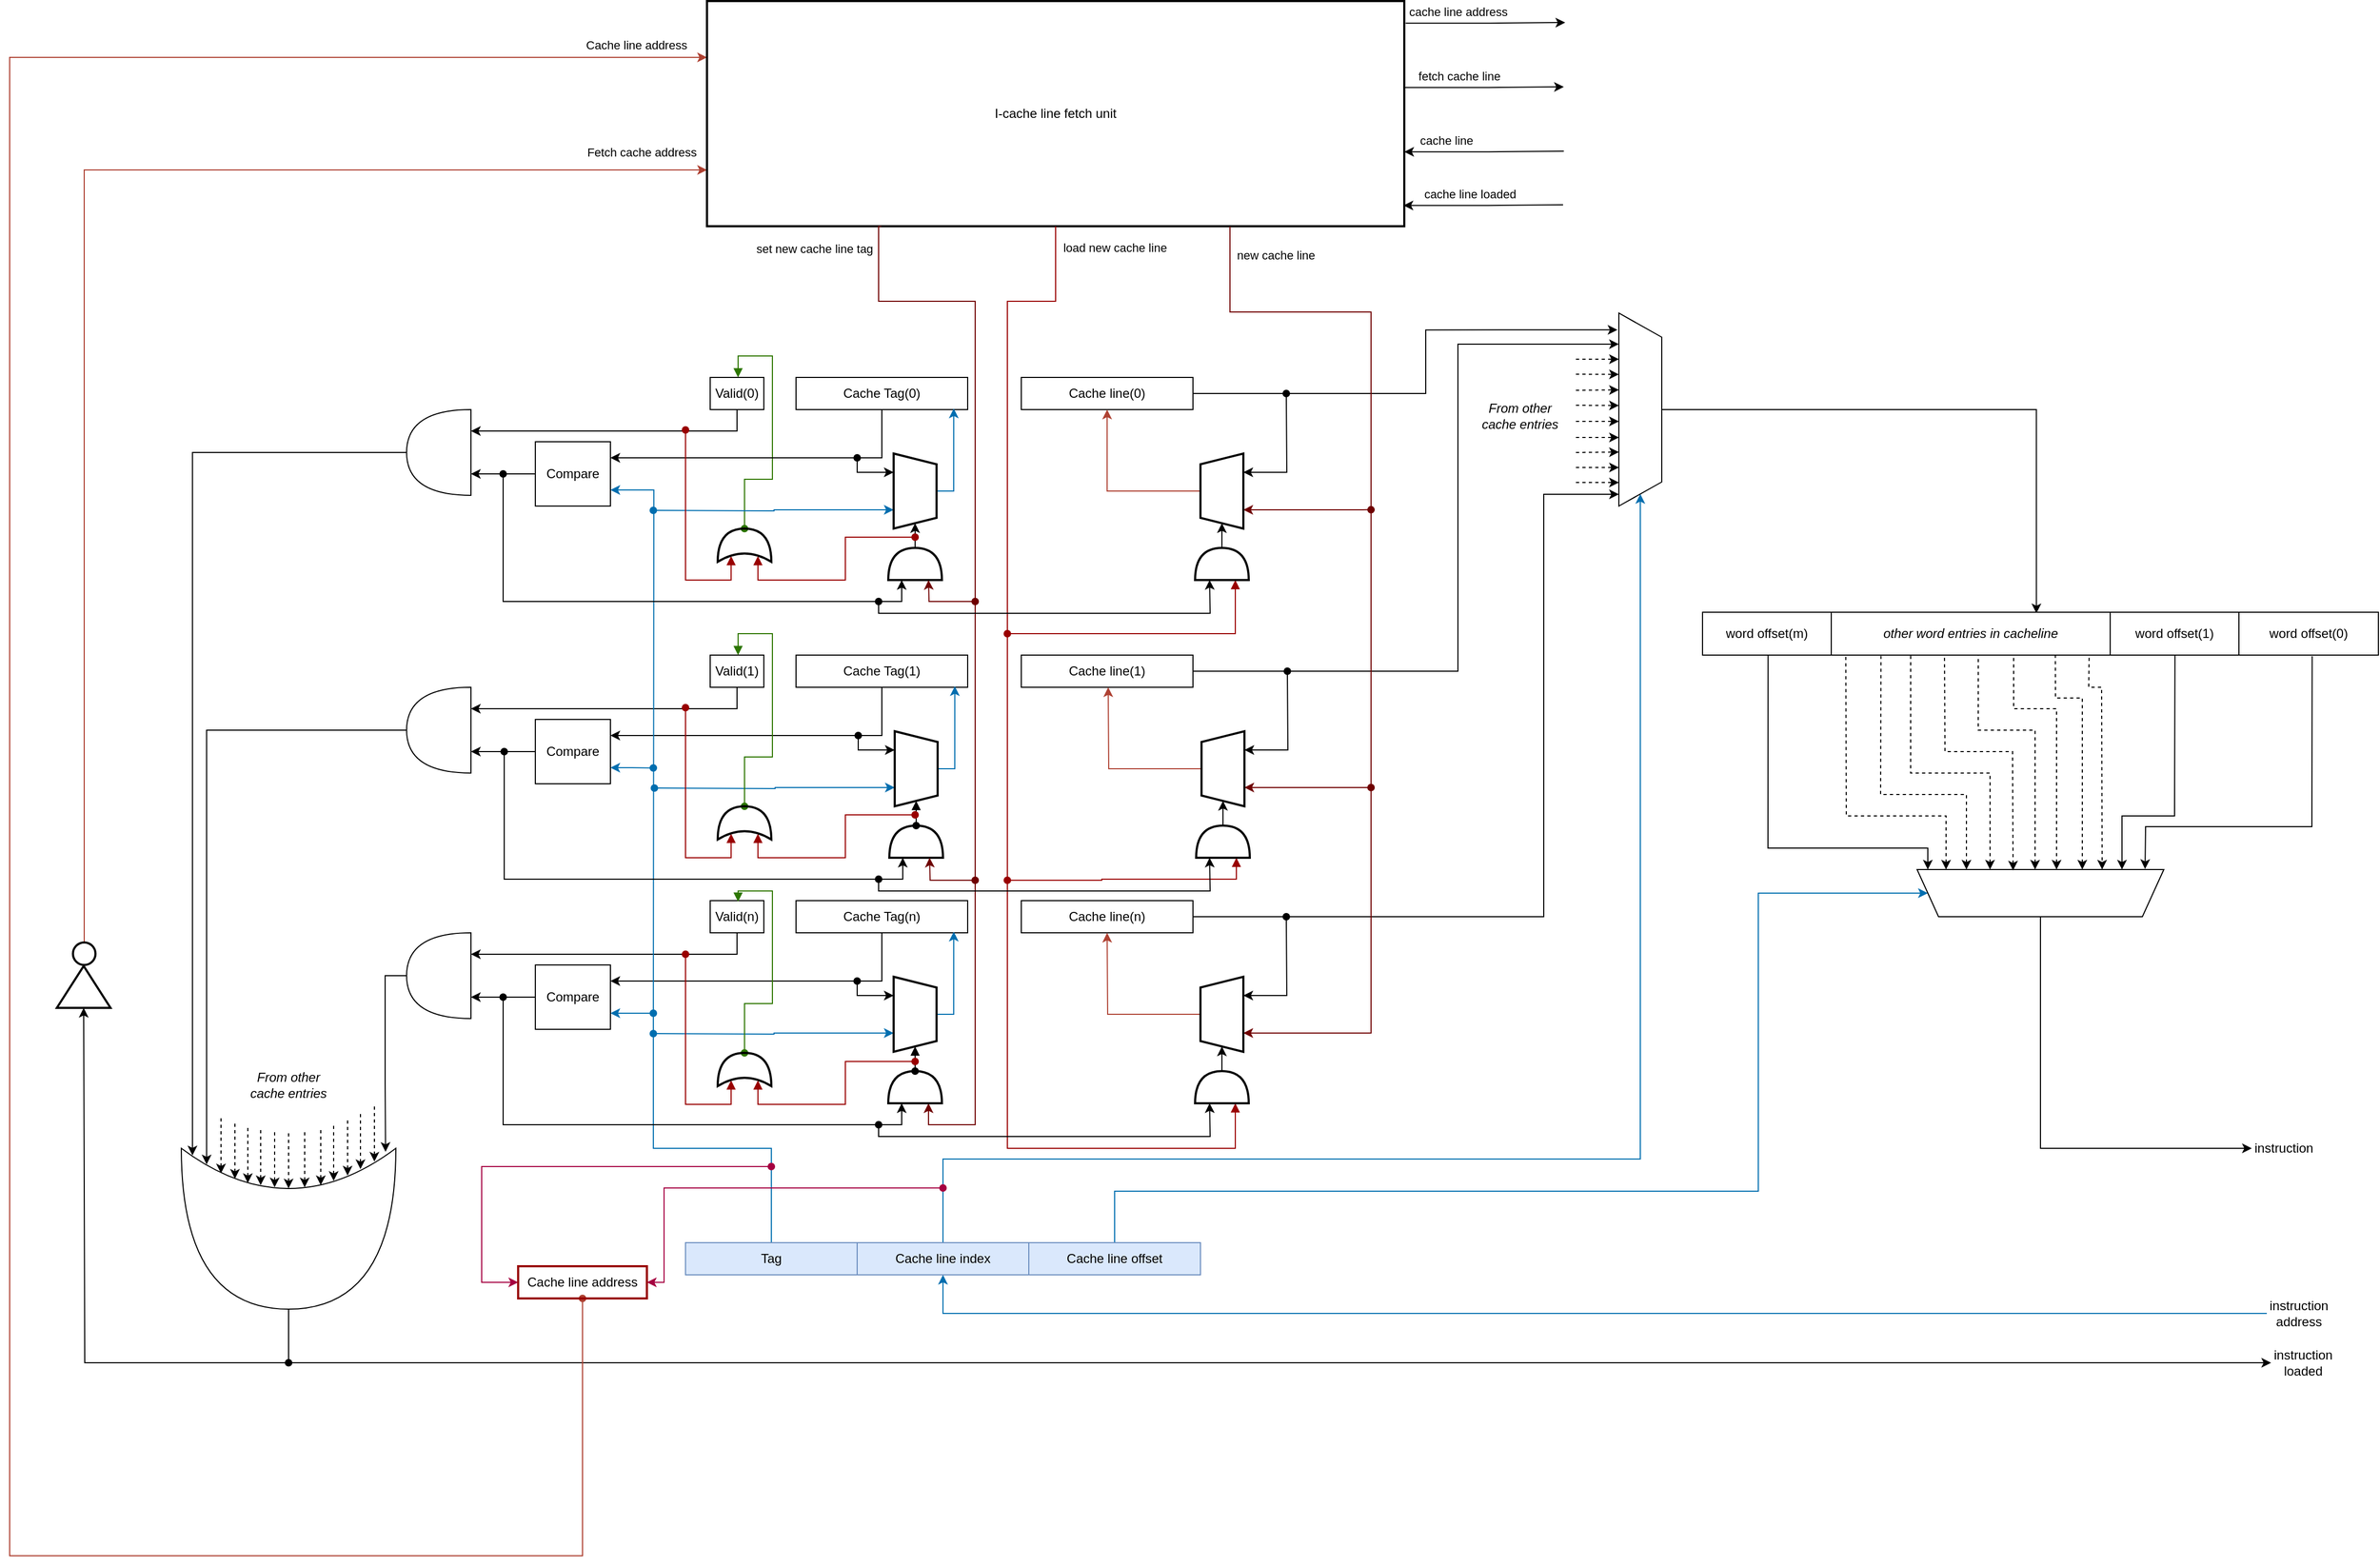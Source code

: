 <mxfile version="15.9.1" type="github">
  <diagram id="TtxQt77F0Pve0Gq8ISPb" name="L1 I-cache">
    <mxGraphModel dx="3217" dy="3460" grid="1" gridSize="10" guides="1" tooltips="1" connect="1" arrows="1" fold="1" page="1" pageScale="1" pageWidth="850" pageHeight="1100" math="0" shadow="0">
      <root>
        <mxCell id="0" />
        <mxCell id="1" parent="0" />
        <mxCell id="AAuzFfe44RQ2FQWe9RqB-12" style="edgeStyle=orthogonalEdgeStyle;rounded=0;orthogonalLoop=1;jettySize=auto;html=1;exitX=0.5;exitY=0;exitDx=0;exitDy=0;entryX=1;entryY=0.75;entryDx=0;entryDy=0;fillColor=#1ba1e2;strokeColor=#006EAF;" parent="1" source="AAuzFfe44RQ2FQWe9RqB-3" target="AAuzFfe44RQ2FQWe9RqB-10" edge="1">
          <mxGeometry relative="1" as="geometry">
            <Array as="points">
              <mxPoint x="300" y="610" />
              <mxPoint x="190" y="610" />
              <mxPoint x="190" y="484" />
            </Array>
          </mxGeometry>
        </mxCell>
        <mxCell id="AAuzFfe44RQ2FQWe9RqB-3" value="Tag" style="rounded=0;whiteSpace=wrap;html=1;fillColor=#dae8fc;strokeColor=#6c8ebf;" parent="1" vertex="1">
          <mxGeometry x="220" y="698" width="160" height="30" as="geometry" />
        </mxCell>
        <mxCell id="AAuzFfe44RQ2FQWe9RqB-50" style="edgeStyle=orthogonalEdgeStyle;rounded=0;orthogonalLoop=1;jettySize=auto;html=1;exitX=0.5;exitY=0;exitDx=0;exitDy=0;entryX=1;entryY=0.5;entryDx=0;entryDy=0;startArrow=none;startFill=0;endArrow=classic;endFill=1;fillColor=#1ba1e2;strokeColor=#006EAF;" parent="1" source="AAuzFfe44RQ2FQWe9RqB-4" target="AAuzFfe44RQ2FQWe9RqB-35" edge="1">
          <mxGeometry relative="1" as="geometry">
            <Array as="points">
              <mxPoint x="460" y="620" />
              <mxPoint x="1110" y="620" />
            </Array>
          </mxGeometry>
        </mxCell>
        <mxCell id="_ZMJS2XEXF6SMcS7L7t3-20" style="edgeStyle=orthogonalEdgeStyle;rounded=0;orthogonalLoop=1;jettySize=auto;html=1;startArrow=classic;startFill=1;endArrow=none;endFill=0;strokeWidth=1;fillColor=#1ba1e2;strokeColor=#006EAF;entryX=0;entryY=0.5;entryDx=0;entryDy=0;exitX=0.5;exitY=1;exitDx=0;exitDy=0;" edge="1" parent="1" source="AAuzFfe44RQ2FQWe9RqB-4" target="_ZMJS2XEXF6SMcS7L7t3-21">
          <mxGeometry relative="1" as="geometry">
            <mxPoint x="1684" y="764" as="targetPoint" />
            <mxPoint x="464" y="740" as="sourcePoint" />
            <Array as="points">
              <mxPoint x="460" y="764" />
            </Array>
          </mxGeometry>
        </mxCell>
        <mxCell id="AAuzFfe44RQ2FQWe9RqB-4" value="Cache line index" style="rounded=0;whiteSpace=wrap;html=1;fillColor=#dae8fc;strokeColor=#6c8ebf;" parent="1" vertex="1">
          <mxGeometry x="380" y="698" width="160" height="30" as="geometry" />
        </mxCell>
        <mxCell id="AAuzFfe44RQ2FQWe9RqB-86" style="edgeStyle=orthogonalEdgeStyle;rounded=0;orthogonalLoop=1;jettySize=auto;html=1;exitX=0.5;exitY=0;exitDx=0;exitDy=0;entryX=1;entryY=0.5;entryDx=0;entryDy=0;startArrow=none;startFill=0;endArrow=classic;endFill=1;fillColor=#1ba1e2;strokeColor=#006EAF;" parent="1" source="AAuzFfe44RQ2FQWe9RqB-5" target="AAuzFfe44RQ2FQWe9RqB-71" edge="1">
          <mxGeometry relative="1" as="geometry">
            <Array as="points">
              <mxPoint x="620" y="650" />
              <mxPoint x="1220" y="650" />
              <mxPoint x="1220" y="372" />
            </Array>
          </mxGeometry>
        </mxCell>
        <mxCell id="AAuzFfe44RQ2FQWe9RqB-5" value="Cache line offset" style="rounded=0;whiteSpace=wrap;html=1;fillColor=#dae8fc;strokeColor=#6c8ebf;" parent="1" vertex="1">
          <mxGeometry x="540" y="698" width="160" height="30" as="geometry" />
        </mxCell>
        <mxCell id="AAuzFfe44RQ2FQWe9RqB-14" style="edgeStyle=orthogonalEdgeStyle;rounded=0;orthogonalLoop=1;jettySize=auto;html=1;exitX=0.5;exitY=1;exitDx=0;exitDy=0;entryX=0;entryY=0.75;entryDx=0;entryDy=0;entryPerimeter=0;" parent="1" source="AAuzFfe44RQ2FQWe9RqB-6" target="AAuzFfe44RQ2FQWe9RqB-13" edge="1">
          <mxGeometry relative="1" as="geometry" />
        </mxCell>
        <mxCell id="AAuzFfe44RQ2FQWe9RqB-6" value="Valid(n)" style="rounded=0;whiteSpace=wrap;html=1;" parent="1" vertex="1">
          <mxGeometry x="243" y="379" width="50" height="30" as="geometry" />
        </mxCell>
        <mxCell id="AAuzFfe44RQ2FQWe9RqB-11" style="edgeStyle=orthogonalEdgeStyle;rounded=0;orthogonalLoop=1;jettySize=auto;html=1;exitX=0.5;exitY=1;exitDx=0;exitDy=0;entryX=1;entryY=0.25;entryDx=0;entryDy=0;" parent="1" source="AAuzFfe44RQ2FQWe9RqB-7" target="AAuzFfe44RQ2FQWe9RqB-10" edge="1">
          <mxGeometry relative="1" as="geometry" />
        </mxCell>
        <mxCell id="AAuzFfe44RQ2FQWe9RqB-7" value="&lt;div&gt;Cache Tag(n)&lt;/div&gt;" style="rounded=0;whiteSpace=wrap;html=1;" parent="1" vertex="1">
          <mxGeometry x="323" y="379" width="160" height="30" as="geometry" />
        </mxCell>
        <mxCell id="AAuzFfe44RQ2FQWe9RqB-39" style="edgeStyle=orthogonalEdgeStyle;rounded=0;orthogonalLoop=1;jettySize=auto;html=1;exitX=1;exitY=0.5;exitDx=0;exitDy=0;entryX=0.061;entryY=1;entryDx=0;entryDy=0;entryPerimeter=0;startArrow=none;startFill=0;endArrow=classic;endFill=1;" parent="1" source="AAuzFfe44RQ2FQWe9RqB-8" target="AAuzFfe44RQ2FQWe9RqB-35" edge="1">
          <mxGeometry relative="1" as="geometry">
            <Array as="points">
              <mxPoint x="1020" y="394" />
              <mxPoint x="1020" />
            </Array>
          </mxGeometry>
        </mxCell>
        <mxCell id="AAuzFfe44RQ2FQWe9RqB-8" value="Cache line(n)" style="rounded=0;whiteSpace=wrap;html=1;" parent="1" vertex="1">
          <mxGeometry x="533" y="379" width="160" height="30" as="geometry" />
        </mxCell>
        <mxCell id="AAuzFfe44RQ2FQWe9RqB-15" style="edgeStyle=orthogonalEdgeStyle;rounded=0;orthogonalLoop=1;jettySize=auto;html=1;exitX=0;exitY=0.5;exitDx=0;exitDy=0;entryX=0;entryY=0.25;entryDx=0;entryDy=0;entryPerimeter=0;" parent="1" source="AAuzFfe44RQ2FQWe9RqB-10" target="AAuzFfe44RQ2FQWe9RqB-13" edge="1">
          <mxGeometry relative="1" as="geometry" />
        </mxCell>
        <mxCell id="AAuzFfe44RQ2FQWe9RqB-10" value="Compare" style="rounded=0;whiteSpace=wrap;html=1;" parent="1" vertex="1">
          <mxGeometry x="80" y="439" width="70" height="60" as="geometry" />
        </mxCell>
        <mxCell id="_ZMJS2XEXF6SMcS7L7t3-2" style="edgeStyle=orthogonalEdgeStyle;rounded=0;orthogonalLoop=1;jettySize=auto;html=1;exitX=1;exitY=0.5;exitDx=0;exitDy=0;exitPerimeter=0;entryX=0.022;entryY=0.048;entryDx=0;entryDy=0;entryPerimeter=0;" edge="1" parent="1" source="AAuzFfe44RQ2FQWe9RqB-13" target="AAuzFfe44RQ2FQWe9RqB-90">
          <mxGeometry relative="1" as="geometry" />
        </mxCell>
        <mxCell id="AAuzFfe44RQ2FQWe9RqB-13" value="" style="shape=or;whiteSpace=wrap;html=1;direction=west;" parent="1" vertex="1">
          <mxGeometry x="-40" y="409" width="60" height="80" as="geometry" />
        </mxCell>
        <mxCell id="AAuzFfe44RQ2FQWe9RqB-16" style="edgeStyle=orthogonalEdgeStyle;rounded=0;orthogonalLoop=1;jettySize=auto;html=1;exitX=0.5;exitY=1;exitDx=0;exitDy=0;entryX=0;entryY=0.75;entryDx=0;entryDy=0;entryPerimeter=0;" parent="1" source="AAuzFfe44RQ2FQWe9RqB-17" target="AAuzFfe44RQ2FQWe9RqB-23" edge="1">
          <mxGeometry relative="1" as="geometry" />
        </mxCell>
        <mxCell id="AAuzFfe44RQ2FQWe9RqB-17" value="Valid(1)" style="rounded=0;whiteSpace=wrap;html=1;" parent="1" vertex="1">
          <mxGeometry x="243" y="150" width="50" height="30" as="geometry" />
        </mxCell>
        <mxCell id="AAuzFfe44RQ2FQWe9RqB-18" style="edgeStyle=orthogonalEdgeStyle;rounded=0;orthogonalLoop=1;jettySize=auto;html=1;exitX=0.5;exitY=1;exitDx=0;exitDy=0;entryX=1;entryY=0.25;entryDx=0;entryDy=0;" parent="1" source="AAuzFfe44RQ2FQWe9RqB-19" target="AAuzFfe44RQ2FQWe9RqB-22" edge="1">
          <mxGeometry relative="1" as="geometry" />
        </mxCell>
        <mxCell id="AAuzFfe44RQ2FQWe9RqB-19" value="&lt;div&gt;Cache Tag(1)&lt;/div&gt;" style="rounded=0;whiteSpace=wrap;html=1;" parent="1" vertex="1">
          <mxGeometry x="323" y="150" width="160" height="30" as="geometry" />
        </mxCell>
        <mxCell id="AAuzFfe44RQ2FQWe9RqB-38" style="edgeStyle=orthogonalEdgeStyle;rounded=0;orthogonalLoop=1;jettySize=auto;html=1;exitX=1;exitY=0.5;exitDx=0;exitDy=0;entryX=0.839;entryY=1;entryDx=0;entryDy=0;entryPerimeter=0;startArrow=none;startFill=0;endArrow=classic;endFill=1;" parent="1" source="AAuzFfe44RQ2FQWe9RqB-20" target="AAuzFfe44RQ2FQWe9RqB-35" edge="1">
          <mxGeometry relative="1" as="geometry">
            <Array as="points">
              <mxPoint x="940" y="165" />
              <mxPoint x="940" y="-140" />
            </Array>
          </mxGeometry>
        </mxCell>
        <mxCell id="AAuzFfe44RQ2FQWe9RqB-20" value="Cache line(1)" style="rounded=0;whiteSpace=wrap;html=1;" parent="1" vertex="1">
          <mxGeometry x="533" y="150" width="160" height="30" as="geometry" />
        </mxCell>
        <mxCell id="AAuzFfe44RQ2FQWe9RqB-21" style="edgeStyle=orthogonalEdgeStyle;rounded=0;orthogonalLoop=1;jettySize=auto;html=1;exitX=0;exitY=0.5;exitDx=0;exitDy=0;entryX=0;entryY=0.25;entryDx=0;entryDy=0;entryPerimeter=0;" parent="1" source="AAuzFfe44RQ2FQWe9RqB-22" target="AAuzFfe44RQ2FQWe9RqB-23" edge="1">
          <mxGeometry relative="1" as="geometry" />
        </mxCell>
        <mxCell id="AAuzFfe44RQ2FQWe9RqB-34" style="edgeStyle=orthogonalEdgeStyle;rounded=0;orthogonalLoop=1;jettySize=auto;html=1;exitX=1;exitY=0.75;exitDx=0;exitDy=0;startArrow=classic;startFill=1;endArrow=oval;endFill=1;fillColor=#1ba1e2;strokeColor=#006EAF;" parent="1" source="AAuzFfe44RQ2FQWe9RqB-22" edge="1">
          <mxGeometry relative="1" as="geometry">
            <mxPoint x="190" y="255.222" as="targetPoint" />
          </mxGeometry>
        </mxCell>
        <mxCell id="AAuzFfe44RQ2FQWe9RqB-22" value="Compare" style="rounded=0;whiteSpace=wrap;html=1;" parent="1" vertex="1">
          <mxGeometry x="80" y="210" width="70" height="60" as="geometry" />
        </mxCell>
        <mxCell id="_ZMJS2XEXF6SMcS7L7t3-3" style="edgeStyle=orthogonalEdgeStyle;rounded=0;orthogonalLoop=1;jettySize=auto;html=1;exitX=1;exitY=0.5;exitDx=0;exitDy=0;exitPerimeter=0;entryX=0.1;entryY=0.882;entryDx=0;entryDy=0;entryPerimeter=0;" edge="1" parent="1" source="AAuzFfe44RQ2FQWe9RqB-23" target="AAuzFfe44RQ2FQWe9RqB-90">
          <mxGeometry relative="1" as="geometry" />
        </mxCell>
        <mxCell id="AAuzFfe44RQ2FQWe9RqB-23" value="" style="shape=or;whiteSpace=wrap;html=1;direction=west;" parent="1" vertex="1">
          <mxGeometry x="-40" y="180" width="60" height="80" as="geometry" />
        </mxCell>
        <mxCell id="AAuzFfe44RQ2FQWe9RqB-25" style="edgeStyle=orthogonalEdgeStyle;rounded=0;orthogonalLoop=1;jettySize=auto;html=1;exitX=0.5;exitY=1;exitDx=0;exitDy=0;entryX=0;entryY=0.75;entryDx=0;entryDy=0;entryPerimeter=0;" parent="1" source="AAuzFfe44RQ2FQWe9RqB-26" target="AAuzFfe44RQ2FQWe9RqB-33" edge="1">
          <mxGeometry relative="1" as="geometry" />
        </mxCell>
        <mxCell id="_ZMJS2XEXF6SMcS7L7t3-127" style="edgeStyle=orthogonalEdgeStyle;rounded=0;orthogonalLoop=1;jettySize=auto;html=1;exitX=0.5;exitY=0;exitDx=0;exitDy=0;startArrow=block;startFill=1;endArrow=oval;endFill=1;strokeColor=#2D7600;strokeWidth=1;fillColor=#60a917;entryX=1;entryY=0.5;entryDx=0;entryDy=0;entryPerimeter=0;" edge="1" parent="1" target="_ZMJS2XEXF6SMcS7L7t3-128">
          <mxGeometry relative="1" as="geometry">
            <mxPoint x="299" y="50.0" as="targetPoint" />
            <mxPoint x="269" y="-109" as="sourcePoint" />
            <Array as="points">
              <mxPoint x="269" y="-129" />
              <mxPoint x="301" y="-129" />
              <mxPoint x="301" y="-14" />
              <mxPoint x="275" y="-14" />
            </Array>
          </mxGeometry>
        </mxCell>
        <mxCell id="AAuzFfe44RQ2FQWe9RqB-26" value="Valid(0)" style="rounded=0;whiteSpace=wrap;html=1;" parent="1" vertex="1">
          <mxGeometry x="243" y="-109" width="50" height="30" as="geometry" />
        </mxCell>
        <mxCell id="AAuzFfe44RQ2FQWe9RqB-27" style="edgeStyle=orthogonalEdgeStyle;rounded=0;orthogonalLoop=1;jettySize=auto;html=1;exitX=0.5;exitY=1;exitDx=0;exitDy=0;entryX=1;entryY=0.25;entryDx=0;entryDy=0;" parent="1" source="AAuzFfe44RQ2FQWe9RqB-28" target="AAuzFfe44RQ2FQWe9RqB-32" edge="1">
          <mxGeometry relative="1" as="geometry" />
        </mxCell>
        <mxCell id="AAuzFfe44RQ2FQWe9RqB-28" value="&lt;div&gt;Cache Tag(0)&lt;/div&gt;" style="rounded=0;whiteSpace=wrap;html=1;" parent="1" vertex="1">
          <mxGeometry x="323" y="-109" width="160" height="30" as="geometry" />
        </mxCell>
        <mxCell id="AAuzFfe44RQ2FQWe9RqB-37" style="edgeStyle=orthogonalEdgeStyle;rounded=0;orthogonalLoop=1;jettySize=auto;html=1;exitX=1;exitY=0.5;exitDx=0;exitDy=0;entryX=0.913;entryY=1.033;entryDx=0;entryDy=0;entryPerimeter=0;startArrow=none;startFill=0;endArrow=classic;endFill=1;" parent="1" source="AAuzFfe44RQ2FQWe9RqB-29" target="AAuzFfe44RQ2FQWe9RqB-35" edge="1">
          <mxGeometry relative="1" as="geometry">
            <Array as="points">
              <mxPoint x="910" y="-94" />
              <mxPoint x="910" y="-153" />
            </Array>
          </mxGeometry>
        </mxCell>
        <mxCell id="AAuzFfe44RQ2FQWe9RqB-29" value="Cache line(0)" style="rounded=0;whiteSpace=wrap;html=1;" parent="1" vertex="1">
          <mxGeometry x="533" y="-109" width="160" height="30" as="geometry" />
        </mxCell>
        <mxCell id="AAuzFfe44RQ2FQWe9RqB-30" style="edgeStyle=orthogonalEdgeStyle;rounded=0;orthogonalLoop=1;jettySize=auto;html=1;exitX=0;exitY=0.5;exitDx=0;exitDy=0;entryX=0;entryY=0.25;entryDx=0;entryDy=0;entryPerimeter=0;" parent="1" source="AAuzFfe44RQ2FQWe9RqB-32" target="AAuzFfe44RQ2FQWe9RqB-33" edge="1">
          <mxGeometry relative="1" as="geometry" />
        </mxCell>
        <mxCell id="AAuzFfe44RQ2FQWe9RqB-31" style="edgeStyle=orthogonalEdgeStyle;rounded=0;orthogonalLoop=1;jettySize=auto;html=1;exitX=1;exitY=0.75;exitDx=0;exitDy=0;startArrow=classic;startFill=1;endArrow=oval;endFill=1;fillColor=#1ba1e2;strokeColor=#006EAF;" parent="1" source="AAuzFfe44RQ2FQWe9RqB-32" edge="1">
          <mxGeometry relative="1" as="geometry">
            <mxPoint x="190" y="484" as="targetPoint" />
          </mxGeometry>
        </mxCell>
        <mxCell id="AAuzFfe44RQ2FQWe9RqB-32" value="Compare" style="rounded=0;whiteSpace=wrap;html=1;" parent="1" vertex="1">
          <mxGeometry x="80" y="-49" width="70" height="60" as="geometry" />
        </mxCell>
        <mxCell id="_ZMJS2XEXF6SMcS7L7t3-1" style="edgeStyle=orthogonalEdgeStyle;rounded=0;orthogonalLoop=1;jettySize=auto;html=1;exitX=1;exitY=0.5;exitDx=0;exitDy=0;exitPerimeter=0;entryX=0.044;entryY=0.948;entryDx=0;entryDy=0;entryPerimeter=0;" edge="1" parent="1" source="AAuzFfe44RQ2FQWe9RqB-33" target="AAuzFfe44RQ2FQWe9RqB-90">
          <mxGeometry relative="1" as="geometry" />
        </mxCell>
        <mxCell id="AAuzFfe44RQ2FQWe9RqB-33" value="" style="shape=or;whiteSpace=wrap;html=1;direction=west;" parent="1" vertex="1">
          <mxGeometry x="-40" y="-79" width="60" height="80" as="geometry" />
        </mxCell>
        <mxCell id="AAuzFfe44RQ2FQWe9RqB-70" style="edgeStyle=orthogonalEdgeStyle;rounded=0;orthogonalLoop=1;jettySize=auto;html=1;exitX=0.5;exitY=0;exitDx=0;exitDy=0;entryX=0.494;entryY=0.025;entryDx=0;entryDy=0;entryPerimeter=0;startArrow=none;startFill=0;endArrow=classic;endFill=1;" parent="1" source="AAuzFfe44RQ2FQWe9RqB-35" target="AAuzFfe44RQ2FQWe9RqB-54" edge="1">
          <mxGeometry relative="1" as="geometry" />
        </mxCell>
        <mxCell id="AAuzFfe44RQ2FQWe9RqB-35" value="" style="verticalLabelPosition=middle;verticalAlign=middle;html=1;shape=trapezoid;perimeter=trapezoidPerimeter;whiteSpace=wrap;size=0.125;arcSize=10;flipV=1;labelPosition=center;align=center;direction=south;" parent="1" vertex="1">
          <mxGeometry x="1090" y="-169" width="40" height="180" as="geometry" />
        </mxCell>
        <mxCell id="AAuzFfe44RQ2FQWe9RqB-40" value="" style="endArrow=classic;dashed=1;html=1;rounded=0;entryX=0.25;entryY=1;entryDx=0;entryDy=0;endFill=1;" parent="1" edge="1">
          <mxGeometry width="50" height="50" relative="1" as="geometry">
            <mxPoint x="1050" y="-126" as="sourcePoint" />
            <mxPoint x="1090" y="-126.0" as="targetPoint" />
          </mxGeometry>
        </mxCell>
        <mxCell id="AAuzFfe44RQ2FQWe9RqB-41" value="" style="endArrow=classic;dashed=1;html=1;rounded=0;entryX=0.25;entryY=1;entryDx=0;entryDy=0;endFill=1;" parent="1" edge="1">
          <mxGeometry width="50" height="50" relative="1" as="geometry">
            <mxPoint x="1050" y="-112" as="sourcePoint" />
            <mxPoint x="1090" y="-111.77" as="targetPoint" />
          </mxGeometry>
        </mxCell>
        <mxCell id="AAuzFfe44RQ2FQWe9RqB-42" value="" style="endArrow=classic;dashed=1;html=1;rounded=0;entryX=0.25;entryY=1;entryDx=0;entryDy=0;endFill=1;" parent="1" edge="1">
          <mxGeometry width="50" height="50" relative="1" as="geometry">
            <mxPoint x="1050" y="-97" as="sourcePoint" />
            <mxPoint x="1090" y="-97.38" as="targetPoint" />
          </mxGeometry>
        </mxCell>
        <mxCell id="AAuzFfe44RQ2FQWe9RqB-43" value="" style="endArrow=classic;dashed=1;html=1;rounded=0;entryX=0.25;entryY=1;entryDx=0;entryDy=0;endFill=1;" parent="1" edge="1">
          <mxGeometry width="50" height="50" relative="1" as="geometry">
            <mxPoint x="1050" y="-83" as="sourcePoint" />
            <mxPoint x="1090" y="-82.77" as="targetPoint" />
          </mxGeometry>
        </mxCell>
        <mxCell id="AAuzFfe44RQ2FQWe9RqB-44" value="" style="endArrow=classic;dashed=1;html=1;rounded=0;entryX=0.25;entryY=1;entryDx=0;entryDy=0;endFill=1;" parent="1" edge="1">
          <mxGeometry width="50" height="50" relative="1" as="geometry">
            <mxPoint x="1050" y="-68" as="sourcePoint" />
            <mxPoint x="1090" y="-68.0" as="targetPoint" />
          </mxGeometry>
        </mxCell>
        <mxCell id="AAuzFfe44RQ2FQWe9RqB-45" value="" style="endArrow=classic;dashed=1;html=1;rounded=0;entryX=0.25;entryY=1;entryDx=0;entryDy=0;endFill=1;" parent="1" edge="1">
          <mxGeometry width="50" height="50" relative="1" as="geometry">
            <mxPoint x="1050" y="-53" as="sourcePoint" />
            <mxPoint x="1090" y="-53.0" as="targetPoint" />
          </mxGeometry>
        </mxCell>
        <mxCell id="AAuzFfe44RQ2FQWe9RqB-46" value="" style="endArrow=classic;dashed=1;html=1;rounded=0;entryX=0.25;entryY=1;entryDx=0;entryDy=0;endFill=1;" parent="1" edge="1">
          <mxGeometry width="50" height="50" relative="1" as="geometry">
            <mxPoint x="1050" y="-39" as="sourcePoint" />
            <mxPoint x="1090" y="-39.38" as="targetPoint" />
          </mxGeometry>
        </mxCell>
        <mxCell id="AAuzFfe44RQ2FQWe9RqB-47" value="" style="endArrow=classic;dashed=1;html=1;rounded=0;entryX=0.25;entryY=1;entryDx=0;entryDy=0;endFill=1;" parent="1" edge="1">
          <mxGeometry width="50" height="50" relative="1" as="geometry">
            <mxPoint x="1050" y="-25" as="sourcePoint" />
            <mxPoint x="1090" y="-25.0" as="targetPoint" />
          </mxGeometry>
        </mxCell>
        <mxCell id="AAuzFfe44RQ2FQWe9RqB-48" value="" style="endArrow=classic;dashed=1;html=1;rounded=0;entryX=0.25;entryY=1;entryDx=0;entryDy=0;endFill=1;" parent="1" edge="1">
          <mxGeometry width="50" height="50" relative="1" as="geometry">
            <mxPoint x="1050" y="-11" as="sourcePoint" />
            <mxPoint x="1090" y="-11.0" as="targetPoint" />
          </mxGeometry>
        </mxCell>
        <mxCell id="AAuzFfe44RQ2FQWe9RqB-49" value="From other cache entries" style="text;html=1;align=center;verticalAlign=middle;whiteSpace=wrap;rounded=0;fontStyle=2;" parent="1" vertex="1">
          <mxGeometry x="958" y="-109" width="80" height="71" as="geometry" />
        </mxCell>
        <mxCell id="AAuzFfe44RQ2FQWe9RqB-53" value="" style="shape=table;html=1;whiteSpace=wrap;startSize=0;container=1;collapsible=0;childLayout=tableLayout;" parent="1" vertex="1">
          <mxGeometry x="1168" y="110" width="630" height="40" as="geometry" />
        </mxCell>
        <mxCell id="AAuzFfe44RQ2FQWe9RqB-54" value="" style="shape=partialRectangle;html=1;whiteSpace=wrap;collapsible=0;dropTarget=0;pointerEvents=0;fillColor=none;top=0;left=0;bottom=0;right=0;points=[[0,0.5],[1,0.5]];portConstraint=eastwest;" parent="AAuzFfe44RQ2FQWe9RqB-53" vertex="1">
          <mxGeometry width="630" height="40" as="geometry" />
        </mxCell>
        <mxCell id="AAuzFfe44RQ2FQWe9RqB-55" value="&lt;div&gt;word offset(m)&lt;/div&gt;" style="shape=partialRectangle;html=1;whiteSpace=wrap;connectable=0;fillColor=none;top=0;left=0;bottom=0;right=0;overflow=hidden;pointerEvents=1;" parent="AAuzFfe44RQ2FQWe9RqB-54" vertex="1">
          <mxGeometry width="120" height="40" as="geometry">
            <mxRectangle width="120" height="40" as="alternateBounds" />
          </mxGeometry>
        </mxCell>
        <mxCell id="AAuzFfe44RQ2FQWe9RqB-56" value="&lt;i&gt;other word entries in cacheline&lt;/i&gt;" style="shape=partialRectangle;html=1;whiteSpace=wrap;connectable=0;fillColor=none;top=0;left=0;bottom=0;right=0;overflow=hidden;pointerEvents=1;" parent="AAuzFfe44RQ2FQWe9RqB-54" vertex="1">
          <mxGeometry x="120" width="260" height="40" as="geometry">
            <mxRectangle width="260" height="40" as="alternateBounds" />
          </mxGeometry>
        </mxCell>
        <mxCell id="AAuzFfe44RQ2FQWe9RqB-57" value="word offset(1)" style="shape=partialRectangle;html=1;whiteSpace=wrap;connectable=0;fillColor=none;top=0;left=0;bottom=0;right=0;overflow=hidden;pointerEvents=1;" parent="AAuzFfe44RQ2FQWe9RqB-54" vertex="1">
          <mxGeometry x="380" width="120" height="40" as="geometry">
            <mxRectangle width="120" height="40" as="alternateBounds" />
          </mxGeometry>
        </mxCell>
        <mxCell id="AAuzFfe44RQ2FQWe9RqB-69" value="word offset(0)" style="shape=partialRectangle;html=1;whiteSpace=wrap;connectable=0;fillColor=none;top=0;left=0;bottom=0;right=0;overflow=hidden;pointerEvents=1;" parent="AAuzFfe44RQ2FQWe9RqB-54" vertex="1">
          <mxGeometry x="500" width="130" height="40" as="geometry">
            <mxRectangle width="130" height="40" as="alternateBounds" />
          </mxGeometry>
        </mxCell>
        <mxCell id="AAuzFfe44RQ2FQWe9RqB-87" style="edgeStyle=orthogonalEdgeStyle;rounded=0;orthogonalLoop=1;jettySize=auto;html=1;exitX=0.5;exitY=0;exitDx=0;exitDy=0;startArrow=none;startFill=0;endArrow=classic;endFill=1;entryX=0;entryY=0.5;entryDx=0;entryDy=0;" parent="1" source="AAuzFfe44RQ2FQWe9RqB-71" target="AAuzFfe44RQ2FQWe9RqB-88" edge="1">
          <mxGeometry relative="1" as="geometry">
            <mxPoint x="1648" y="600" as="targetPoint" />
            <Array as="points">
              <mxPoint x="1483" y="610" />
              <mxPoint x="1668" y="610" />
            </Array>
          </mxGeometry>
        </mxCell>
        <mxCell id="AAuzFfe44RQ2FQWe9RqB-71" value="" style="shape=trapezoid;perimeter=trapezoidPerimeter;whiteSpace=wrap;html=1;fixedSize=1;direction=west;" parent="1" vertex="1">
          <mxGeometry x="1368" y="350" width="230" height="44" as="geometry" />
        </mxCell>
        <mxCell id="AAuzFfe44RQ2FQWe9RqB-72" value="" style="endArrow=classic;html=1;rounded=0;exitX=0.902;exitY=1.025;exitDx=0;exitDy=0;exitPerimeter=0;entryX=0.076;entryY=1.012;entryDx=0;entryDy=0;entryPerimeter=0;" parent="1" source="AAuzFfe44RQ2FQWe9RqB-54" target="AAuzFfe44RQ2FQWe9RqB-71" edge="1">
          <mxGeometry width="50" height="50" relative="1" as="geometry">
            <mxPoint x="1368" y="270" as="sourcePoint" />
            <mxPoint x="1418" y="220" as="targetPoint" />
            <Array as="points">
              <mxPoint x="1736" y="310" />
              <mxPoint x="1581" y="310" />
            </Array>
          </mxGeometry>
        </mxCell>
        <mxCell id="AAuzFfe44RQ2FQWe9RqB-74" value="" style="endArrow=classic;html=1;rounded=0;exitX=0.699;exitY=0.987;exitDx=0;exitDy=0;exitPerimeter=0;" parent="1" source="AAuzFfe44RQ2FQWe9RqB-54" edge="1">
          <mxGeometry width="50" height="50" relative="1" as="geometry">
            <mxPoint x="1368" y="270" as="sourcePoint" />
            <mxPoint x="1559" y="350" as="targetPoint" />
            <Array as="points">
              <mxPoint x="1608" y="300" />
              <mxPoint x="1559" y="300" />
            </Array>
          </mxGeometry>
        </mxCell>
        <mxCell id="AAuzFfe44RQ2FQWe9RqB-75" value="" style="endArrow=classic;dashed=1;html=1;rounded=0;exitX=0.572;exitY=1.063;exitDx=0;exitDy=0;exitPerimeter=0;entryX=0.25;entryY=1;entryDx=0;entryDy=0;endFill=1;" parent="1" source="AAuzFfe44RQ2FQWe9RqB-54" target="AAuzFfe44RQ2FQWe9RqB-71" edge="1">
          <mxGeometry width="50" height="50" relative="1" as="geometry">
            <mxPoint x="1368" y="270" as="sourcePoint" />
            <mxPoint x="1418" y="220" as="targetPoint" />
            <Array as="points">
              <mxPoint x="1528" y="180" />
              <mxPoint x="1540" y="180" />
            </Array>
          </mxGeometry>
        </mxCell>
        <mxCell id="AAuzFfe44RQ2FQWe9RqB-76" value="" style="endArrow=none;dashed=1;html=1;rounded=0;entryX=0.522;entryY=0.983;entryDx=0;entryDy=0;entryPerimeter=0;endFill=0;startArrow=classic;startFill=1;" parent="1" target="AAuzFfe44RQ2FQWe9RqB-54" edge="1">
          <mxGeometry width="50" height="50" relative="1" as="geometry">
            <mxPoint x="1522" y="350" as="sourcePoint" />
            <mxPoint x="1508" y="260" as="targetPoint" />
            <Array as="points">
              <mxPoint x="1522" y="190" />
              <mxPoint x="1497" y="190" />
            </Array>
          </mxGeometry>
        </mxCell>
        <mxCell id="AAuzFfe44RQ2FQWe9RqB-77" value="" style="endArrow=none;dashed=1;html=1;rounded=0;startArrow=classic;startFill=1;" parent="1" edge="1">
          <mxGeometry width="50" height="50" relative="1" as="geometry">
            <mxPoint x="1498" y="350" as="sourcePoint" />
            <mxPoint x="1458" y="150" as="targetPoint" />
            <Array as="points">
              <mxPoint x="1498" y="200" />
              <mxPoint x="1458" y="200" />
            </Array>
          </mxGeometry>
        </mxCell>
        <mxCell id="AAuzFfe44RQ2FQWe9RqB-79" value="" style="endArrow=none;dashed=1;html=1;rounded=0;entryX=0.408;entryY=1.002;entryDx=0;entryDy=0;entryPerimeter=0;startArrow=classic;startFill=1;" parent="1" target="AAuzFfe44RQ2FQWe9RqB-54" edge="1">
          <mxGeometry width="50" height="50" relative="1" as="geometry">
            <mxPoint x="1478" y="350" as="sourcePoint" />
            <mxPoint x="1408" y="150" as="targetPoint" />
            <Array as="points">
              <mxPoint x="1478" y="220" />
              <mxPoint x="1425" y="220" />
            </Array>
          </mxGeometry>
        </mxCell>
        <mxCell id="AAuzFfe44RQ2FQWe9RqB-81" value="" style="endArrow=none;dashed=1;html=1;rounded=0;exitX=0.611;exitY=0.981;exitDx=0;exitDy=0;exitPerimeter=0;entryX=0.358;entryY=1.002;entryDx=0;entryDy=0;entryPerimeter=0;startArrow=classic;startFill=1;" parent="1" source="AAuzFfe44RQ2FQWe9RqB-71" target="AAuzFfe44RQ2FQWe9RqB-54" edge="1">
          <mxGeometry width="50" height="50" relative="1" as="geometry">
            <mxPoint x="1458" y="310" as="sourcePoint" />
            <mxPoint x="1448" y="270" as="targetPoint" />
            <Array as="points">
              <mxPoint x="1457" y="240" />
              <mxPoint x="1394" y="240" />
            </Array>
          </mxGeometry>
        </mxCell>
        <mxCell id="AAuzFfe44RQ2FQWe9RqB-82" value="" style="endArrow=none;dashed=1;html=1;rounded=0;entryX=0.308;entryY=0.983;entryDx=0;entryDy=0;entryPerimeter=0;startArrow=classic;startFill=1;" parent="1" target="AAuzFfe44RQ2FQWe9RqB-54" edge="1">
          <mxGeometry width="50" height="50" relative="1" as="geometry">
            <mxPoint x="1436" y="350" as="sourcePoint" />
            <mxPoint x="1428" y="270" as="targetPoint" />
            <Array as="points">
              <mxPoint x="1436" y="260" />
              <mxPoint x="1362" y="260" />
            </Array>
          </mxGeometry>
        </mxCell>
        <mxCell id="AAuzFfe44RQ2FQWe9RqB-83" value="" style="endArrow=none;dashed=1;html=1;rounded=0;entryX=0.264;entryY=1.02;entryDx=0;entryDy=0;entryPerimeter=0;startArrow=classic;startFill=1;" parent="1" target="AAuzFfe44RQ2FQWe9RqB-54" edge="1">
          <mxGeometry width="50" height="50" relative="1" as="geometry">
            <mxPoint x="1414" y="350" as="sourcePoint" />
            <mxPoint x="1398" y="260" as="targetPoint" />
            <Array as="points">
              <mxPoint x="1414" y="280" />
              <mxPoint x="1334" y="280" />
            </Array>
          </mxGeometry>
        </mxCell>
        <mxCell id="AAuzFfe44RQ2FQWe9RqB-84" value="" style="endArrow=none;dashed=1;html=1;rounded=0;entryX=0.212;entryY=0.983;entryDx=0;entryDy=0;entryPerimeter=0;startArrow=classic;startFill=1;" parent="1" target="AAuzFfe44RQ2FQWe9RqB-54" edge="1">
          <mxGeometry width="50" height="50" relative="1" as="geometry">
            <mxPoint x="1395" y="350" as="sourcePoint" />
            <mxPoint x="1378" y="250" as="targetPoint" />
            <Array as="points">
              <mxPoint x="1395" y="300" />
              <mxPoint x="1302" y="300" />
            </Array>
          </mxGeometry>
        </mxCell>
        <mxCell id="AAuzFfe44RQ2FQWe9RqB-85" value="" style="endArrow=classic;html=1;rounded=0;exitX=0.097;exitY=1.002;exitDx=0;exitDy=0;exitPerimeter=0;" parent="1" source="AAuzFfe44RQ2FQWe9RqB-54" edge="1">
          <mxGeometry width="50" height="50" relative="1" as="geometry">
            <mxPoint x="1458" y="310" as="sourcePoint" />
            <mxPoint x="1378" y="350" as="targetPoint" />
            <Array as="points">
              <mxPoint x="1229" y="330" />
              <mxPoint x="1378" y="330" />
            </Array>
          </mxGeometry>
        </mxCell>
        <mxCell id="AAuzFfe44RQ2FQWe9RqB-88" value="instruction" style="text;html=1;strokeColor=none;fillColor=none;align=center;verticalAlign=middle;whiteSpace=wrap;rounded=0;" parent="1" vertex="1">
          <mxGeometry x="1680" y="595" width="60" height="30" as="geometry" />
        </mxCell>
        <mxCell id="_ZMJS2XEXF6SMcS7L7t3-19" style="edgeStyle=orthogonalEdgeStyle;rounded=0;orthogonalLoop=1;jettySize=auto;html=1;exitX=1;exitY=0.5;exitDx=0;exitDy=0;exitPerimeter=0;entryX=0;entryY=0.5;entryDx=0;entryDy=0;startArrow=none;startFill=0;endArrow=classic;endFill=1;strokeWidth=1;fillColor=#1ba1e2;strokeColor=#000000;" edge="1" parent="1" source="AAuzFfe44RQ2FQWe9RqB-90" target="_ZMJS2XEXF6SMcS7L7t3-17">
          <mxGeometry relative="1" as="geometry">
            <Array as="points">
              <mxPoint x="-150" y="810" />
              <mxPoint x="1562" y="810" />
            </Array>
          </mxGeometry>
        </mxCell>
        <mxCell id="AAuzFfe44RQ2FQWe9RqB-90" value="" style="shape=xor;whiteSpace=wrap;html=1;direction=south;" parent="1" vertex="1">
          <mxGeometry x="-250" y="610" width="200" height="150" as="geometry" />
        </mxCell>
        <mxCell id="_ZMJS2XEXF6SMcS7L7t3-4" value="" style="endArrow=none;dashed=1;html=1;rounded=0;exitX=0.156;exitY=0.815;exitDx=0;exitDy=0;exitPerimeter=0;strokeWidth=1;endFill=0;startArrow=classic;startFill=1;" edge="1" parent="1" source="AAuzFfe44RQ2FQWe9RqB-90">
          <mxGeometry width="50" height="50" relative="1" as="geometry">
            <mxPoint x="-130" y="580" as="sourcePoint" />
            <mxPoint x="-213" y="580" as="targetPoint" />
          </mxGeometry>
        </mxCell>
        <mxCell id="_ZMJS2XEXF6SMcS7L7t3-6" value="" style="endArrow=none;dashed=1;html=1;rounded=0;exitX=0.156;exitY=0.815;exitDx=0;exitDy=0;exitPerimeter=0;strokeWidth=1;endFill=0;startArrow=classic;startFill=1;" edge="1" parent="1">
          <mxGeometry width="50" height="50" relative="1" as="geometry">
            <mxPoint x="-200" y="638.4" as="sourcePoint" />
            <mxPoint x="-200" y="585" as="targetPoint" />
          </mxGeometry>
        </mxCell>
        <mxCell id="_ZMJS2XEXF6SMcS7L7t3-7" value="" style="endArrow=none;dashed=1;html=1;rounded=0;exitX=0.156;exitY=0.815;exitDx=0;exitDy=0;exitPerimeter=0;strokeWidth=1;endFill=0;startArrow=classic;startFill=1;" edge="1" parent="1">
          <mxGeometry width="50" height="50" relative="1" as="geometry">
            <mxPoint x="-188" y="642.4" as="sourcePoint" />
            <mxPoint x="-188" y="589" as="targetPoint" />
          </mxGeometry>
        </mxCell>
        <mxCell id="_ZMJS2XEXF6SMcS7L7t3-8" value="" style="endArrow=none;dashed=1;html=1;rounded=0;exitX=0.156;exitY=0.815;exitDx=0;exitDy=0;exitPerimeter=0;strokeWidth=1;endFill=0;startArrow=classic;startFill=1;" edge="1" parent="1">
          <mxGeometry width="50" height="50" relative="1" as="geometry">
            <mxPoint x="-176" y="644.4" as="sourcePoint" />
            <mxPoint x="-176" y="591" as="targetPoint" />
          </mxGeometry>
        </mxCell>
        <mxCell id="_ZMJS2XEXF6SMcS7L7t3-9" value="" style="endArrow=none;dashed=1;html=1;rounded=0;exitX=0.156;exitY=0.815;exitDx=0;exitDy=0;exitPerimeter=0;strokeWidth=1;endFill=0;startArrow=classic;startFill=1;" edge="1" parent="1">
          <mxGeometry width="50" height="50" relative="1" as="geometry">
            <mxPoint x="-163" y="646.4" as="sourcePoint" />
            <mxPoint x="-163" y="593" as="targetPoint" />
          </mxGeometry>
        </mxCell>
        <mxCell id="_ZMJS2XEXF6SMcS7L7t3-10" value="" style="endArrow=none;dashed=1;html=1;rounded=0;exitX=0.156;exitY=0.815;exitDx=0;exitDy=0;exitPerimeter=0;strokeWidth=1;endFill=0;startArrow=classic;startFill=1;" edge="1" parent="1">
          <mxGeometry width="50" height="50" relative="1" as="geometry">
            <mxPoint x="-150" y="647.4" as="sourcePoint" />
            <mxPoint x="-150" y="594" as="targetPoint" />
          </mxGeometry>
        </mxCell>
        <mxCell id="_ZMJS2XEXF6SMcS7L7t3-11" value="" style="endArrow=none;dashed=1;html=1;rounded=0;exitX=0.156;exitY=0.815;exitDx=0;exitDy=0;exitPerimeter=0;strokeWidth=1;endFill=0;startArrow=classic;startFill=1;" edge="1" parent="1">
          <mxGeometry width="50" height="50" relative="1" as="geometry">
            <mxPoint x="-135" y="646.4" as="sourcePoint" />
            <mxPoint x="-135" y="593" as="targetPoint" />
          </mxGeometry>
        </mxCell>
        <mxCell id="_ZMJS2XEXF6SMcS7L7t3-12" value="" style="endArrow=none;dashed=1;html=1;rounded=0;exitX=0.156;exitY=0.815;exitDx=0;exitDy=0;exitPerimeter=0;strokeWidth=1;endFill=0;startArrow=classic;startFill=1;" edge="1" parent="1">
          <mxGeometry width="50" height="50" relative="1" as="geometry">
            <mxPoint x="-120" y="644.4" as="sourcePoint" />
            <mxPoint x="-120" y="591" as="targetPoint" />
          </mxGeometry>
        </mxCell>
        <mxCell id="_ZMJS2XEXF6SMcS7L7t3-13" value="" style="endArrow=none;dashed=1;html=1;rounded=0;exitX=0.156;exitY=0.815;exitDx=0;exitDy=0;exitPerimeter=0;strokeWidth=1;endFill=0;startArrow=classic;startFill=1;" edge="1" parent="1">
          <mxGeometry width="50" height="50" relative="1" as="geometry">
            <mxPoint x="-108" y="640.4" as="sourcePoint" />
            <mxPoint x="-108" y="587" as="targetPoint" />
          </mxGeometry>
        </mxCell>
        <mxCell id="_ZMJS2XEXF6SMcS7L7t3-14" value="" style="endArrow=none;dashed=1;html=1;rounded=0;exitX=0.156;exitY=0.815;exitDx=0;exitDy=0;exitPerimeter=0;strokeWidth=1;endFill=0;startArrow=classic;startFill=1;" edge="1" parent="1">
          <mxGeometry width="50" height="50" relative="1" as="geometry">
            <mxPoint x="-95" y="635.4" as="sourcePoint" />
            <mxPoint x="-95" y="582" as="targetPoint" />
          </mxGeometry>
        </mxCell>
        <mxCell id="_ZMJS2XEXF6SMcS7L7t3-15" value="" style="endArrow=none;dashed=1;html=1;rounded=0;exitX=0.156;exitY=0.815;exitDx=0;exitDy=0;exitPerimeter=0;strokeWidth=1;endFill=0;startArrow=classic;startFill=1;" edge="1" parent="1">
          <mxGeometry width="50" height="50" relative="1" as="geometry">
            <mxPoint x="-83" y="629.4" as="sourcePoint" />
            <mxPoint x="-83" y="576" as="targetPoint" />
          </mxGeometry>
        </mxCell>
        <mxCell id="_ZMJS2XEXF6SMcS7L7t3-16" value="" style="endArrow=none;dashed=1;html=1;rounded=0;exitX=0.156;exitY=0.815;exitDx=0;exitDy=0;exitPerimeter=0;strokeWidth=1;endFill=0;startArrow=classic;startFill=1;" edge="1" parent="1">
          <mxGeometry width="50" height="50" relative="1" as="geometry">
            <mxPoint x="-70" y="622.4" as="sourcePoint" />
            <mxPoint x="-70" y="569" as="targetPoint" />
          </mxGeometry>
        </mxCell>
        <mxCell id="_ZMJS2XEXF6SMcS7L7t3-17" value="instruction loaded" style="text;html=1;strokeColor=none;fillColor=none;align=center;verticalAlign=middle;whiteSpace=wrap;rounded=0;" vertex="1" parent="1">
          <mxGeometry x="1698" y="795" width="60" height="30" as="geometry" />
        </mxCell>
        <mxCell id="_ZMJS2XEXF6SMcS7L7t3-21" value="instruction address" style="text;html=1;strokeColor=none;fillColor=none;align=center;verticalAlign=middle;whiteSpace=wrap;rounded=0;" vertex="1" parent="1">
          <mxGeometry x="1694" y="749" width="60" height="30" as="geometry" />
        </mxCell>
        <mxCell id="_ZMJS2XEXF6SMcS7L7t3-22" value="" style="endArrow=classic;html=1;rounded=0;strokeColor=#A50040;strokeWidth=1;fillColor=#d80073;startArrow=oval;startFill=1;entryX=1;entryY=0.5;entryDx=0;entryDy=0;" edge="1" parent="1" target="_ZMJS2XEXF6SMcS7L7t3-24">
          <mxGeometry width="50" height="50" relative="1" as="geometry">
            <mxPoint x="460" y="647" as="sourcePoint" />
            <mxPoint x="160" y="567" as="targetPoint" />
            <Array as="points">
              <mxPoint x="200" y="647" />
              <mxPoint x="200" y="735" />
            </Array>
          </mxGeometry>
        </mxCell>
        <mxCell id="_ZMJS2XEXF6SMcS7L7t3-23" value="" style="endArrow=classic;html=1;rounded=0;strokeColor=#A50040;strokeWidth=1;fillColor=#d80073;startArrow=oval;startFill=1;entryX=0;entryY=0.5;entryDx=0;entryDy=0;" edge="1" parent="1" target="_ZMJS2XEXF6SMcS7L7t3-24">
          <mxGeometry width="50" height="50" relative="1" as="geometry">
            <mxPoint x="300" y="627" as="sourcePoint" />
            <mxPoint x="60" y="545" as="targetPoint" />
            <Array as="points">
              <mxPoint x="30" y="627" />
              <mxPoint x="30" y="735" />
            </Array>
          </mxGeometry>
        </mxCell>
        <mxCell id="_ZMJS2XEXF6SMcS7L7t3-25" style="edgeStyle=orthogonalEdgeStyle;rounded=0;orthogonalLoop=1;jettySize=auto;html=1;exitX=0.5;exitY=1;exitDx=0;exitDy=0;startArrow=oval;startFill=1;endArrow=classic;endFill=1;strokeColor=#ae4132;strokeWidth=1;fillColor=#fad9d5;entryX=0;entryY=0.25;entryDx=0;entryDy=0;" edge="1" parent="1" source="_ZMJS2XEXF6SMcS7L7t3-24" target="_ZMJS2XEXF6SMcS7L7t3-30">
          <mxGeometry relative="1" as="geometry">
            <mxPoint x="-410" y="-40" as="targetPoint" />
            <Array as="points">
              <mxPoint x="124" y="990" />
              <mxPoint x="-410" y="990" />
              <mxPoint x="-410" y="-407" />
            </Array>
          </mxGeometry>
        </mxCell>
        <mxCell id="_ZMJS2XEXF6SMcS7L7t3-31" value="Cache line address" style="edgeLabel;html=1;align=center;verticalAlign=middle;resizable=0;points=[];" vertex="1" connectable="0" parent="_ZMJS2XEXF6SMcS7L7t3-25">
          <mxGeometry x="0.936" y="-4" relative="1" as="geometry">
            <mxPoint x="24" y="-16" as="offset" />
          </mxGeometry>
        </mxCell>
        <mxCell id="_ZMJS2XEXF6SMcS7L7t3-24" value="Cache line address" style="rounded=0;whiteSpace=wrap;html=1;fillColor=none;strokeColor=#990000;strokeWidth=2;" vertex="1" parent="1">
          <mxGeometry x="64" y="720" width="120" height="30" as="geometry" />
        </mxCell>
        <mxCell id="_ZMJS2XEXF6SMcS7L7t3-26" value="" style="endArrow=classic;html=1;rounded=0;strokeColor=#000000;strokeWidth=1;startArrow=oval;startFill=1;entryX=0;entryY=0.5;entryDx=0;entryDy=0;" edge="1" parent="1" target="_ZMJS2XEXF6SMcS7L7t3-27">
          <mxGeometry width="50" height="50" relative="1" as="geometry">
            <mxPoint x="-150" y="810" as="sourcePoint" />
            <mxPoint x="-340" y="460" as="targetPoint" />
            <Array as="points">
              <mxPoint x="-340" y="810" />
            </Array>
          </mxGeometry>
        </mxCell>
        <mxCell id="_ZMJS2XEXF6SMcS7L7t3-27" value="" style="triangle;whiteSpace=wrap;html=1;strokeColor=#000000;strokeWidth=2;fillColor=none;direction=north;" vertex="1" parent="1">
          <mxGeometry x="-366" y="440" width="50" height="39" as="geometry" />
        </mxCell>
        <mxCell id="_ZMJS2XEXF6SMcS7L7t3-29" style="edgeStyle=orthogonalEdgeStyle;rounded=0;orthogonalLoop=1;jettySize=auto;html=1;exitX=0.5;exitY=0;exitDx=0;exitDy=0;startArrow=none;startFill=0;endArrow=classic;endFill=1;strokeColor=#ae4132;strokeWidth=1;fillColor=#fad9d5;entryX=0;entryY=0.75;entryDx=0;entryDy=0;" edge="1" parent="1" source="_ZMJS2XEXF6SMcS7L7t3-28" target="_ZMJS2XEXF6SMcS7L7t3-30">
          <mxGeometry relative="1" as="geometry">
            <mxPoint x="-340.5" y="-40" as="targetPoint" />
          </mxGeometry>
        </mxCell>
        <mxCell id="_ZMJS2XEXF6SMcS7L7t3-32" value="Fetch cache address" style="edgeLabel;html=1;align=center;verticalAlign=middle;resizable=0;points=[];" vertex="1" connectable="0" parent="_ZMJS2XEXF6SMcS7L7t3-29">
          <mxGeometry x="0.906" y="-2" relative="1" as="geometry">
            <mxPoint y="-19" as="offset" />
          </mxGeometry>
        </mxCell>
        <mxCell id="_ZMJS2XEXF6SMcS7L7t3-28" value="" style="ellipse;whiteSpace=wrap;html=1;aspect=fixed;strokeColor=#000000;strokeWidth=2;fillColor=none;" vertex="1" parent="1">
          <mxGeometry x="-351" y="418" width="21" height="21" as="geometry" />
        </mxCell>
        <mxCell id="_ZMJS2XEXF6SMcS7L7t3-145" style="edgeStyle=orthogonalEdgeStyle;rounded=0;orthogonalLoop=1;jettySize=auto;html=1;exitX=1.002;exitY=0.098;exitDx=0;exitDy=0;startArrow=none;startFill=0;endArrow=classic;endFill=1;strokeColor=#000000;strokeWidth=1;exitPerimeter=0;" edge="1" parent="1" source="_ZMJS2XEXF6SMcS7L7t3-30">
          <mxGeometry relative="1" as="geometry">
            <mxPoint x="1040" y="-440" as="targetPoint" />
            <Array as="points">
              <mxPoint x="970" y="-439" />
              <mxPoint x="1050" y="-440" />
            </Array>
          </mxGeometry>
        </mxCell>
        <mxCell id="_ZMJS2XEXF6SMcS7L7t3-150" value="&lt;div&gt;cache line address&lt;/div&gt;" style="edgeLabel;html=1;align=center;verticalAlign=middle;resizable=0;points=[];" vertex="1" connectable="0" parent="_ZMJS2XEXF6SMcS7L7t3-145">
          <mxGeometry x="-0.669" y="-1" relative="1" as="geometry">
            <mxPoint x="24" y="-12" as="offset" />
          </mxGeometry>
        </mxCell>
        <mxCell id="_ZMJS2XEXF6SMcS7L7t3-30" value="I-cache line fetch unit" style="rounded=0;whiteSpace=wrap;html=1;strokeColor=#000000;strokeWidth=2;fillColor=none;" vertex="1" parent="1">
          <mxGeometry x="240" y="-460" width="650" height="210" as="geometry" />
        </mxCell>
        <mxCell id="_ZMJS2XEXF6SMcS7L7t3-33" value="From other cache entries" style="text;html=1;align=center;verticalAlign=middle;whiteSpace=wrap;rounded=0;fontStyle=2;" vertex="1" parent="1">
          <mxGeometry x="-190" y="515" width="80" height="71" as="geometry" />
        </mxCell>
        <mxCell id="_ZMJS2XEXF6SMcS7L7t3-36" style="edgeStyle=orthogonalEdgeStyle;rounded=0;orthogonalLoop=1;jettySize=auto;html=1;exitX=0.75;exitY=1;exitDx=0;exitDy=0;startArrow=classic;startFill=1;endArrow=oval;endFill=1;strokeColor=#000000;strokeWidth=1;" edge="1" parent="1" source="_ZMJS2XEXF6SMcS7L7t3-35">
          <mxGeometry relative="1" as="geometry">
            <mxPoint x="780" y="-94" as="targetPoint" />
          </mxGeometry>
        </mxCell>
        <mxCell id="_ZMJS2XEXF6SMcS7L7t3-37" style="edgeStyle=orthogonalEdgeStyle;rounded=0;orthogonalLoop=1;jettySize=auto;html=1;exitX=0.5;exitY=0;exitDx=0;exitDy=0;entryX=0.5;entryY=1;entryDx=0;entryDy=0;startArrow=none;startFill=0;endArrow=classic;endFill=1;strokeColor=#ae4132;strokeWidth=1;fillColor=#fad9d5;" edge="1" parent="1" source="_ZMJS2XEXF6SMcS7L7t3-35" target="AAuzFfe44RQ2FQWe9RqB-29">
          <mxGeometry relative="1" as="geometry" />
        </mxCell>
        <mxCell id="_ZMJS2XEXF6SMcS7L7t3-105" style="edgeStyle=orthogonalEdgeStyle;rounded=0;orthogonalLoop=1;jettySize=auto;html=1;exitX=0.25;exitY=1;exitDx=0;exitDy=0;startArrow=classic;startFill=1;endArrow=oval;endFill=1;strokeColor=#6F0000;strokeWidth=1;fillColor=#a20025;" edge="1" parent="1" source="_ZMJS2XEXF6SMcS7L7t3-35">
          <mxGeometry relative="1" as="geometry">
            <mxPoint x="859" y="14.429" as="targetPoint" />
          </mxGeometry>
        </mxCell>
        <mxCell id="_ZMJS2XEXF6SMcS7L7t3-35" value="" style="shape=trapezoid;perimeter=trapezoidPerimeter;whiteSpace=wrap;html=1;fixedSize=1;strokeColor=#000000;strokeWidth=2;fillColor=none;direction=north;size=10;" vertex="1" parent="1">
          <mxGeometry x="700" y="-38" width="40" height="70" as="geometry" />
        </mxCell>
        <mxCell id="_ZMJS2XEXF6SMcS7L7t3-39" style="edgeStyle=orthogonalEdgeStyle;rounded=0;orthogonalLoop=1;jettySize=auto;html=1;exitX=0.5;exitY=0;exitDx=0;exitDy=0;entryX=0.919;entryY=0.967;entryDx=0;entryDy=0;entryPerimeter=0;startArrow=none;startFill=0;endArrow=classic;endFill=1;strokeColor=#006EAF;strokeWidth=1;fillColor=#1ba1e2;" edge="1" parent="1" source="_ZMJS2XEXF6SMcS7L7t3-38" target="AAuzFfe44RQ2FQWe9RqB-28">
          <mxGeometry relative="1" as="geometry">
            <Array as="points">
              <mxPoint x="470" y="-3" />
            </Array>
          </mxGeometry>
        </mxCell>
        <mxCell id="_ZMJS2XEXF6SMcS7L7t3-40" style="edgeStyle=orthogonalEdgeStyle;rounded=0;orthogonalLoop=1;jettySize=auto;html=1;exitX=0.25;exitY=1;exitDx=0;exitDy=0;startArrow=classic;startFill=1;endArrow=oval;endFill=1;strokeColor=#000000;strokeWidth=1;" edge="1" parent="1" source="_ZMJS2XEXF6SMcS7L7t3-38">
          <mxGeometry relative="1" as="geometry">
            <mxPoint x="380" y="-34" as="targetPoint" />
          </mxGeometry>
        </mxCell>
        <mxCell id="_ZMJS2XEXF6SMcS7L7t3-41" style="edgeStyle=orthogonalEdgeStyle;rounded=0;orthogonalLoop=1;jettySize=auto;html=1;exitX=0.75;exitY=1;exitDx=0;exitDy=0;startArrow=classic;startFill=1;endArrow=oval;endFill=1;strokeColor=#006EAF;strokeWidth=1;fillColor=#1ba1e2;" edge="1" parent="1" source="_ZMJS2XEXF6SMcS7L7t3-38">
          <mxGeometry relative="1" as="geometry">
            <mxPoint x="190" y="15" as="targetPoint" />
          </mxGeometry>
        </mxCell>
        <mxCell id="_ZMJS2XEXF6SMcS7L7t3-38" value="" style="shape=trapezoid;perimeter=trapezoidPerimeter;whiteSpace=wrap;html=1;fixedSize=1;strokeColor=#000000;strokeWidth=2;fillColor=none;direction=south;size=10;" vertex="1" parent="1">
          <mxGeometry x="414" y="-38" width="40" height="70" as="geometry" />
        </mxCell>
        <mxCell id="_ZMJS2XEXF6SMcS7L7t3-44" style="edgeStyle=orthogonalEdgeStyle;rounded=0;orthogonalLoop=1;jettySize=auto;html=1;exitX=0;exitY=0.25;exitDx=0;exitDy=0;exitPerimeter=0;startArrow=classic;startFill=1;endArrow=oval;endFill=1;strokeColor=#000000;strokeWidth=1;" edge="1" parent="1" source="_ZMJS2XEXF6SMcS7L7t3-42">
          <mxGeometry relative="1" as="geometry">
            <mxPoint x="50" y="-19" as="targetPoint" />
            <mxPoint x="421.5" y="111" as="sourcePoint" />
            <Array as="points">
              <mxPoint x="422" y="100" />
              <mxPoint x="50" y="100" />
            </Array>
          </mxGeometry>
        </mxCell>
        <mxCell id="_ZMJS2XEXF6SMcS7L7t3-115" style="edgeStyle=orthogonalEdgeStyle;rounded=0;orthogonalLoop=1;jettySize=auto;html=1;exitX=1;exitY=0.5;exitDx=0;exitDy=0;exitPerimeter=0;entryX=1;entryY=0.5;entryDx=0;entryDy=0;startArrow=none;startFill=0;endArrow=classic;endFill=1;strokeColor=#000000;strokeWidth=1;" edge="1" parent="1" source="_ZMJS2XEXF6SMcS7L7t3-42" target="_ZMJS2XEXF6SMcS7L7t3-38">
          <mxGeometry relative="1" as="geometry" />
        </mxCell>
        <mxCell id="_ZMJS2XEXF6SMcS7L7t3-42" value="" style="shape=or;whiteSpace=wrap;html=1;strokeColor=#000000;strokeWidth=2;fillColor=none;direction=north;" vertex="1" parent="1">
          <mxGeometry x="409" y="50" width="50" height="30" as="geometry" />
        </mxCell>
        <mxCell id="_ZMJS2XEXF6SMcS7L7t3-58" style="edgeStyle=orthogonalEdgeStyle;rounded=0;orthogonalLoop=1;jettySize=auto;html=1;exitX=0.75;exitY=1;exitDx=0;exitDy=0;startArrow=classic;startFill=1;endArrow=oval;endFill=1;strokeColor=#000000;strokeWidth=1;" edge="1" parent="1" source="_ZMJS2XEXF6SMcS7L7t3-61">
          <mxGeometry relative="1" as="geometry">
            <mxPoint x="781" y="165" as="targetPoint" />
          </mxGeometry>
        </mxCell>
        <mxCell id="_ZMJS2XEXF6SMcS7L7t3-59" style="edgeStyle=orthogonalEdgeStyle;rounded=0;orthogonalLoop=1;jettySize=auto;html=1;exitX=0.5;exitY=0;exitDx=0;exitDy=0;entryX=0.5;entryY=1;entryDx=0;entryDy=0;startArrow=none;startFill=0;endArrow=classic;endFill=1;strokeColor=#ae4132;strokeWidth=1;fillColor=#fad9d5;" edge="1" parent="1" source="_ZMJS2XEXF6SMcS7L7t3-61">
          <mxGeometry relative="1" as="geometry">
            <mxPoint x="614" y="180" as="targetPoint" />
          </mxGeometry>
        </mxCell>
        <mxCell id="_ZMJS2XEXF6SMcS7L7t3-107" style="edgeStyle=orthogonalEdgeStyle;rounded=0;orthogonalLoop=1;jettySize=auto;html=1;exitX=0.25;exitY=1;exitDx=0;exitDy=0;startArrow=classic;startFill=1;endArrow=oval;endFill=1;strokeColor=#6F0000;strokeWidth=1;fillColor=#a20025;" edge="1" parent="1" source="_ZMJS2XEXF6SMcS7L7t3-61">
          <mxGeometry relative="1" as="geometry">
            <mxPoint x="859" y="273.476" as="targetPoint" />
          </mxGeometry>
        </mxCell>
        <mxCell id="_ZMJS2XEXF6SMcS7L7t3-61" value="" style="shape=trapezoid;perimeter=trapezoidPerimeter;whiteSpace=wrap;html=1;fixedSize=1;strokeColor=#000000;strokeWidth=2;fillColor=none;direction=north;size=10;" vertex="1" parent="1">
          <mxGeometry x="701" y="221" width="40" height="70" as="geometry" />
        </mxCell>
        <mxCell id="_ZMJS2XEXF6SMcS7L7t3-62" style="edgeStyle=orthogonalEdgeStyle;rounded=0;orthogonalLoop=1;jettySize=auto;html=1;exitX=0.5;exitY=0;exitDx=0;exitDy=0;entryX=0.919;entryY=0.967;entryDx=0;entryDy=0;entryPerimeter=0;startArrow=none;startFill=0;endArrow=classic;endFill=1;strokeColor=#006EAF;strokeWidth=1;fillColor=#1ba1e2;" edge="1" parent="1" source="_ZMJS2XEXF6SMcS7L7t3-65">
          <mxGeometry relative="1" as="geometry">
            <mxPoint x="471.04" y="179.01" as="targetPoint" />
            <Array as="points">
              <mxPoint x="471" y="256" />
            </Array>
          </mxGeometry>
        </mxCell>
        <mxCell id="_ZMJS2XEXF6SMcS7L7t3-63" style="edgeStyle=orthogonalEdgeStyle;rounded=0;orthogonalLoop=1;jettySize=auto;html=1;exitX=0.25;exitY=1;exitDx=0;exitDy=0;startArrow=classic;startFill=1;endArrow=oval;endFill=1;strokeColor=#000000;strokeWidth=1;" edge="1" parent="1" source="_ZMJS2XEXF6SMcS7L7t3-65">
          <mxGeometry relative="1" as="geometry">
            <mxPoint x="381" y="225" as="targetPoint" />
          </mxGeometry>
        </mxCell>
        <mxCell id="_ZMJS2XEXF6SMcS7L7t3-64" style="edgeStyle=orthogonalEdgeStyle;rounded=0;orthogonalLoop=1;jettySize=auto;html=1;exitX=0.75;exitY=1;exitDx=0;exitDy=0;startArrow=classic;startFill=1;endArrow=oval;endFill=1;strokeColor=#006EAF;strokeWidth=1;fillColor=#1ba1e2;" edge="1" parent="1" source="_ZMJS2XEXF6SMcS7L7t3-65">
          <mxGeometry relative="1" as="geometry">
            <mxPoint x="191" y="274" as="targetPoint" />
          </mxGeometry>
        </mxCell>
        <mxCell id="_ZMJS2XEXF6SMcS7L7t3-132" style="edgeStyle=orthogonalEdgeStyle;rounded=0;orthogonalLoop=1;jettySize=auto;html=1;exitX=1;exitY=0.5;exitDx=0;exitDy=0;entryX=1;entryY=0.5;entryDx=0;entryDy=0;entryPerimeter=0;startArrow=block;startFill=1;endArrow=oval;endFill=1;strokeColor=#000000;strokeWidth=1;" edge="1" parent="1" source="_ZMJS2XEXF6SMcS7L7t3-65" target="_ZMJS2XEXF6SMcS7L7t3-68">
          <mxGeometry relative="1" as="geometry" />
        </mxCell>
        <mxCell id="_ZMJS2XEXF6SMcS7L7t3-65" value="" style="shape=trapezoid;perimeter=trapezoidPerimeter;whiteSpace=wrap;html=1;fixedSize=1;strokeColor=#000000;strokeWidth=2;fillColor=none;direction=south;size=10;" vertex="1" parent="1">
          <mxGeometry x="415" y="221" width="40" height="70" as="geometry" />
        </mxCell>
        <mxCell id="_ZMJS2XEXF6SMcS7L7t3-67" style="edgeStyle=orthogonalEdgeStyle;rounded=0;orthogonalLoop=1;jettySize=auto;html=1;exitX=0;exitY=0.25;exitDx=0;exitDy=0;exitPerimeter=0;startArrow=classic;startFill=1;endArrow=oval;endFill=1;strokeColor=#000000;strokeWidth=1;" edge="1" parent="1" source="_ZMJS2XEXF6SMcS7L7t3-68">
          <mxGeometry relative="1" as="geometry">
            <mxPoint x="51.0" y="240" as="targetPoint" />
            <mxPoint x="422.5" y="370" as="sourcePoint" />
            <Array as="points">
              <mxPoint x="423" y="359" />
              <mxPoint x="51" y="359" />
            </Array>
          </mxGeometry>
        </mxCell>
        <mxCell id="_ZMJS2XEXF6SMcS7L7t3-68" value="" style="shape=or;whiteSpace=wrap;html=1;strokeColor=#000000;strokeWidth=2;fillColor=none;direction=north;" vertex="1" parent="1">
          <mxGeometry x="410" y="309" width="50" height="30" as="geometry" />
        </mxCell>
        <mxCell id="_ZMJS2XEXF6SMcS7L7t3-90" style="edgeStyle=orthogonalEdgeStyle;rounded=0;orthogonalLoop=1;jettySize=auto;html=1;exitX=0.75;exitY=1;exitDx=0;exitDy=0;startArrow=classic;startFill=1;endArrow=oval;endFill=1;strokeColor=#000000;strokeWidth=1;" edge="1" parent="1" source="_ZMJS2XEXF6SMcS7L7t3-93">
          <mxGeometry relative="1" as="geometry">
            <mxPoint x="780" y="394" as="targetPoint" />
          </mxGeometry>
        </mxCell>
        <mxCell id="_ZMJS2XEXF6SMcS7L7t3-91" style="edgeStyle=orthogonalEdgeStyle;rounded=0;orthogonalLoop=1;jettySize=auto;html=1;exitX=0.5;exitY=0;exitDx=0;exitDy=0;entryX=0.5;entryY=1;entryDx=0;entryDy=0;startArrow=none;startFill=0;endArrow=classic;endFill=1;strokeColor=#ae4132;strokeWidth=1;fillColor=#fad9d5;" edge="1" parent="1" source="_ZMJS2XEXF6SMcS7L7t3-93">
          <mxGeometry relative="1" as="geometry">
            <mxPoint x="613" y="409" as="targetPoint" />
          </mxGeometry>
        </mxCell>
        <mxCell id="_ZMJS2XEXF6SMcS7L7t3-102" style="edgeStyle=orthogonalEdgeStyle;rounded=0;orthogonalLoop=1;jettySize=auto;html=1;exitX=0.25;exitY=1;exitDx=0;exitDy=0;startArrow=classic;startFill=1;endArrow=none;endFill=0;strokeColor=#6F0000;strokeWidth=1;fillColor=#a20025;entryX=0.75;entryY=1;entryDx=0;entryDy=0;" edge="1" parent="1" source="_ZMJS2XEXF6SMcS7L7t3-93" target="_ZMJS2XEXF6SMcS7L7t3-30">
          <mxGeometry relative="1" as="geometry">
            <mxPoint x="740" y="-200" as="targetPoint" />
            <Array as="points">
              <mxPoint x="859" y="503" />
              <mxPoint x="859" y="-170" />
              <mxPoint x="728" y="-170" />
            </Array>
          </mxGeometry>
        </mxCell>
        <mxCell id="_ZMJS2XEXF6SMcS7L7t3-144" value="new cache line" style="edgeLabel;html=1;align=center;verticalAlign=middle;resizable=0;points=[];" vertex="1" connectable="0" parent="_ZMJS2XEXF6SMcS7L7t3-102">
          <mxGeometry x="0.946" y="-1" relative="1" as="geometry">
            <mxPoint x="41" as="offset" />
          </mxGeometry>
        </mxCell>
        <mxCell id="_ZMJS2XEXF6SMcS7L7t3-93" value="" style="shape=trapezoid;perimeter=trapezoidPerimeter;whiteSpace=wrap;html=1;fixedSize=1;strokeColor=#000000;strokeWidth=2;fillColor=none;direction=north;size=10;" vertex="1" parent="1">
          <mxGeometry x="700" y="450" width="40" height="70" as="geometry" />
        </mxCell>
        <mxCell id="_ZMJS2XEXF6SMcS7L7t3-94" style="edgeStyle=orthogonalEdgeStyle;rounded=0;orthogonalLoop=1;jettySize=auto;html=1;exitX=0.5;exitY=0;exitDx=0;exitDy=0;entryX=0.919;entryY=0.967;entryDx=0;entryDy=0;entryPerimeter=0;startArrow=none;startFill=0;endArrow=classic;endFill=1;strokeColor=#006EAF;strokeWidth=1;fillColor=#1ba1e2;" edge="1" parent="1" source="_ZMJS2XEXF6SMcS7L7t3-97">
          <mxGeometry relative="1" as="geometry">
            <mxPoint x="470.04" y="408.01" as="targetPoint" />
            <Array as="points">
              <mxPoint x="470" y="485" />
            </Array>
          </mxGeometry>
        </mxCell>
        <mxCell id="_ZMJS2XEXF6SMcS7L7t3-95" style="edgeStyle=orthogonalEdgeStyle;rounded=0;orthogonalLoop=1;jettySize=auto;html=1;exitX=0.25;exitY=1;exitDx=0;exitDy=0;startArrow=classic;startFill=1;endArrow=oval;endFill=1;strokeColor=#000000;strokeWidth=1;" edge="1" parent="1" source="_ZMJS2XEXF6SMcS7L7t3-97">
          <mxGeometry relative="1" as="geometry">
            <mxPoint x="380" y="454" as="targetPoint" />
          </mxGeometry>
        </mxCell>
        <mxCell id="_ZMJS2XEXF6SMcS7L7t3-96" style="edgeStyle=orthogonalEdgeStyle;rounded=0;orthogonalLoop=1;jettySize=auto;html=1;exitX=0.75;exitY=1;exitDx=0;exitDy=0;startArrow=classic;startFill=1;endArrow=oval;endFill=1;strokeColor=#006EAF;strokeWidth=1;fillColor=#1ba1e2;" edge="1" parent="1" source="_ZMJS2XEXF6SMcS7L7t3-97">
          <mxGeometry relative="1" as="geometry">
            <mxPoint x="190" y="503" as="targetPoint" />
          </mxGeometry>
        </mxCell>
        <mxCell id="_ZMJS2XEXF6SMcS7L7t3-141" style="edgeStyle=orthogonalEdgeStyle;rounded=0;orthogonalLoop=1;jettySize=auto;html=1;exitX=1;exitY=0.5;exitDx=0;exitDy=0;entryX=1;entryY=0.5;entryDx=0;entryDy=0;entryPerimeter=0;startArrow=block;startFill=1;endArrow=oval;endFill=1;strokeColor=#000000;strokeWidth=1;" edge="1" parent="1" source="_ZMJS2XEXF6SMcS7L7t3-97" target="_ZMJS2XEXF6SMcS7L7t3-100">
          <mxGeometry relative="1" as="geometry" />
        </mxCell>
        <mxCell id="_ZMJS2XEXF6SMcS7L7t3-97" value="" style="shape=trapezoid;perimeter=trapezoidPerimeter;whiteSpace=wrap;html=1;fixedSize=1;strokeColor=#000000;strokeWidth=2;fillColor=none;direction=south;size=10;" vertex="1" parent="1">
          <mxGeometry x="414" y="450" width="40" height="70" as="geometry" />
        </mxCell>
        <mxCell id="_ZMJS2XEXF6SMcS7L7t3-99" style="edgeStyle=orthogonalEdgeStyle;rounded=0;orthogonalLoop=1;jettySize=auto;html=1;exitX=0;exitY=0.25;exitDx=0;exitDy=0;exitPerimeter=0;startArrow=classic;startFill=1;endArrow=oval;endFill=1;strokeColor=#000000;strokeWidth=1;" edge="1" parent="1" source="_ZMJS2XEXF6SMcS7L7t3-100">
          <mxGeometry relative="1" as="geometry">
            <mxPoint x="50" y="469" as="targetPoint" />
            <mxPoint x="421.5" y="599" as="sourcePoint" />
            <Array as="points">
              <mxPoint x="422" y="588" />
              <mxPoint x="50" y="588" />
            </Array>
          </mxGeometry>
        </mxCell>
        <mxCell id="_ZMJS2XEXF6SMcS7L7t3-101" style="edgeStyle=orthogonalEdgeStyle;rounded=0;orthogonalLoop=1;jettySize=auto;html=1;exitX=0;exitY=0.75;exitDx=0;exitDy=0;exitPerimeter=0;startArrow=classic;startFill=1;endArrow=none;endFill=0;strokeColor=#6F0000;strokeWidth=1;fillColor=#a20025;entryX=0.25;entryY=1;entryDx=0;entryDy=0;" edge="1" parent="1" source="_ZMJS2XEXF6SMcS7L7t3-100" target="_ZMJS2XEXF6SMcS7L7t3-30">
          <mxGeometry relative="1" as="geometry">
            <mxPoint x="490" y="-248" as="targetPoint" />
            <Array as="points">
              <mxPoint x="447" y="588" />
              <mxPoint x="490" y="588" />
              <mxPoint x="490" y="-180" />
              <mxPoint x="400" y="-180" />
              <mxPoint x="400" y="-250" />
            </Array>
          </mxGeometry>
        </mxCell>
        <mxCell id="_ZMJS2XEXF6SMcS7L7t3-143" value="set new cache line tag" style="edgeLabel;html=1;align=center;verticalAlign=middle;resizable=0;points=[];" vertex="1" connectable="0" parent="_ZMJS2XEXF6SMcS7L7t3-101">
          <mxGeometry x="0.946" y="-2" relative="1" as="geometry">
            <mxPoint x="-62" y="-4" as="offset" />
          </mxGeometry>
        </mxCell>
        <mxCell id="_ZMJS2XEXF6SMcS7L7t3-100" value="" style="shape=or;whiteSpace=wrap;html=1;strokeColor=#000000;strokeWidth=2;fillColor=none;direction=north;" vertex="1" parent="1">
          <mxGeometry x="409" y="538" width="50" height="30" as="geometry" />
        </mxCell>
        <mxCell id="_ZMJS2XEXF6SMcS7L7t3-110" value="" style="endArrow=classic;html=1;rounded=0;strokeColor=#6F0000;strokeWidth=1;entryX=0;entryY=0.75;entryDx=0;entryDy=0;entryPerimeter=0;fillColor=#a20025;startArrow=oval;startFill=1;" edge="1" parent="1" target="_ZMJS2XEXF6SMcS7L7t3-68">
          <mxGeometry width="50" height="50" relative="1" as="geometry">
            <mxPoint x="490" y="360" as="sourcePoint" />
            <mxPoint x="520" y="280" as="targetPoint" />
            <Array as="points">
              <mxPoint x="448" y="360" />
            </Array>
          </mxGeometry>
        </mxCell>
        <mxCell id="_ZMJS2XEXF6SMcS7L7t3-111" value="" style="endArrow=classic;html=1;rounded=0;strokeColor=#6F0000;strokeWidth=1;entryX=0;entryY=0.75;entryDx=0;entryDy=0;entryPerimeter=0;startArrow=oval;startFill=1;fillColor=#a20025;" edge="1" parent="1" target="_ZMJS2XEXF6SMcS7L7t3-42">
          <mxGeometry width="50" height="50" relative="1" as="geometry">
            <mxPoint x="490" y="100" as="sourcePoint" />
            <mxPoint x="500" y="50" as="targetPoint" />
            <Array as="points">
              <mxPoint x="447" y="100" />
            </Array>
          </mxGeometry>
        </mxCell>
        <mxCell id="_ZMJS2XEXF6SMcS7L7t3-116" style="edgeStyle=orthogonalEdgeStyle;rounded=0;orthogonalLoop=1;jettySize=auto;html=1;exitX=1;exitY=0.5;exitDx=0;exitDy=0;exitPerimeter=0;entryX=0;entryY=0.5;entryDx=0;entryDy=0;startArrow=none;startFill=0;endArrow=classic;endFill=1;strokeColor=#000000;strokeWidth=1;" edge="1" parent="1" source="_ZMJS2XEXF6SMcS7L7t3-112" target="_ZMJS2XEXF6SMcS7L7t3-35">
          <mxGeometry relative="1" as="geometry" />
        </mxCell>
        <mxCell id="_ZMJS2XEXF6SMcS7L7t3-126" style="edgeStyle=orthogonalEdgeStyle;rounded=0;orthogonalLoop=1;jettySize=auto;html=1;exitX=0;exitY=0.75;exitDx=0;exitDy=0;exitPerimeter=0;startArrow=block;startFill=1;endArrow=oval;endFill=1;strokeColor=#990000;strokeWidth=1;" edge="1" parent="1" source="_ZMJS2XEXF6SMcS7L7t3-112">
          <mxGeometry relative="1" as="geometry">
            <mxPoint x="520" y="130" as="targetPoint" />
            <Array as="points">
              <mxPoint x="733" y="130" />
            </Array>
          </mxGeometry>
        </mxCell>
        <mxCell id="_ZMJS2XEXF6SMcS7L7t3-112" value="" style="shape=or;whiteSpace=wrap;html=1;strokeColor=#000000;strokeWidth=2;fillColor=none;direction=north;" vertex="1" parent="1">
          <mxGeometry x="695" y="50" width="50" height="30" as="geometry" />
        </mxCell>
        <mxCell id="_ZMJS2XEXF6SMcS7L7t3-117" style="edgeStyle=orthogonalEdgeStyle;rounded=0;orthogonalLoop=1;jettySize=auto;html=1;exitX=1;exitY=0.5;exitDx=0;exitDy=0;exitPerimeter=0;entryX=0;entryY=0.5;entryDx=0;entryDy=0;startArrow=none;startFill=0;endArrow=classic;endFill=1;strokeColor=#000000;strokeWidth=1;" edge="1" parent="1" source="_ZMJS2XEXF6SMcS7L7t3-113" target="_ZMJS2XEXF6SMcS7L7t3-61">
          <mxGeometry relative="1" as="geometry" />
        </mxCell>
        <mxCell id="_ZMJS2XEXF6SMcS7L7t3-125" style="edgeStyle=orthogonalEdgeStyle;rounded=0;orthogonalLoop=1;jettySize=auto;html=1;exitX=0;exitY=0.75;exitDx=0;exitDy=0;exitPerimeter=0;startArrow=block;startFill=1;endArrow=oval;endFill=1;strokeColor=#990000;strokeWidth=1;" edge="1" parent="1" source="_ZMJS2XEXF6SMcS7L7t3-113">
          <mxGeometry relative="1" as="geometry">
            <mxPoint x="520" y="360" as="targetPoint" />
            <Array as="points">
              <mxPoint x="733" y="359" />
              <mxPoint x="608" y="359" />
              <mxPoint x="520" y="360" />
            </Array>
          </mxGeometry>
        </mxCell>
        <mxCell id="_ZMJS2XEXF6SMcS7L7t3-113" value="" style="shape=or;whiteSpace=wrap;html=1;strokeColor=#000000;strokeWidth=2;fillColor=none;direction=north;" vertex="1" parent="1">
          <mxGeometry x="696" y="309" width="50" height="30" as="geometry" />
        </mxCell>
        <mxCell id="_ZMJS2XEXF6SMcS7L7t3-118" style="edgeStyle=orthogonalEdgeStyle;rounded=0;orthogonalLoop=1;jettySize=auto;html=1;exitX=1;exitY=0.5;exitDx=0;exitDy=0;exitPerimeter=0;entryX=0;entryY=0.5;entryDx=0;entryDy=0;startArrow=none;startFill=0;endArrow=classic;endFill=1;strokeColor=#000000;strokeWidth=1;" edge="1" parent="1" source="_ZMJS2XEXF6SMcS7L7t3-114" target="_ZMJS2XEXF6SMcS7L7t3-93">
          <mxGeometry relative="1" as="geometry" />
        </mxCell>
        <mxCell id="_ZMJS2XEXF6SMcS7L7t3-124" style="edgeStyle=orthogonalEdgeStyle;rounded=0;orthogonalLoop=1;jettySize=auto;html=1;exitX=0;exitY=0.75;exitDx=0;exitDy=0;exitPerimeter=0;startArrow=block;startFill=1;endArrow=none;endFill=0;strokeColor=#990000;strokeWidth=1;entryX=0.5;entryY=1;entryDx=0;entryDy=0;" edge="1" parent="1" source="_ZMJS2XEXF6SMcS7L7t3-114" target="_ZMJS2XEXF6SMcS7L7t3-30">
          <mxGeometry relative="1" as="geometry">
            <mxPoint x="530" y="70" as="targetPoint" />
            <Array as="points">
              <mxPoint x="733" y="610" />
              <mxPoint x="520" y="610" />
              <mxPoint x="520" y="-180" />
              <mxPoint x="565" y="-180" />
            </Array>
          </mxGeometry>
        </mxCell>
        <mxCell id="_ZMJS2XEXF6SMcS7L7t3-142" value="load new cache line" style="edgeLabel;html=1;align=center;verticalAlign=middle;resizable=0;points=[];" vertex="1" connectable="0" parent="_ZMJS2XEXF6SMcS7L7t3-124">
          <mxGeometry x="0.921" y="1" relative="1" as="geometry">
            <mxPoint x="56" y="-26" as="offset" />
          </mxGeometry>
        </mxCell>
        <mxCell id="_ZMJS2XEXF6SMcS7L7t3-114" value="" style="shape=or;whiteSpace=wrap;html=1;strokeColor=#000000;strokeWidth=2;fillColor=none;direction=north;" vertex="1" parent="1">
          <mxGeometry x="695" y="538" width="50" height="30" as="geometry" />
        </mxCell>
        <mxCell id="_ZMJS2XEXF6SMcS7L7t3-120" value="" style="endArrow=classic;html=1;rounded=0;strokeColor=#000000;strokeWidth=1;entryX=0;entryY=0.25;entryDx=0;entryDy=0;entryPerimeter=0;startArrow=oval;startFill=1;" edge="1" parent="1" target="_ZMJS2XEXF6SMcS7L7t3-113">
          <mxGeometry width="50" height="50" relative="1" as="geometry">
            <mxPoint x="400" y="359" as="sourcePoint" />
            <mxPoint x="720" y="240" as="targetPoint" />
            <Array as="points">
              <mxPoint x="400" y="370" />
              <mxPoint x="709" y="370" />
            </Array>
          </mxGeometry>
        </mxCell>
        <mxCell id="_ZMJS2XEXF6SMcS7L7t3-122" value="" style="endArrow=classic;html=1;rounded=0;strokeColor=#000000;strokeWidth=1;entryX=0;entryY=0.25;entryDx=0;entryDy=0;entryPerimeter=0;startArrow=oval;startFill=1;" edge="1" parent="1">
          <mxGeometry width="50" height="50" relative="1" as="geometry">
            <mxPoint x="400" y="588" as="sourcePoint" />
            <mxPoint x="708.5" y="568" as="targetPoint" />
            <Array as="points">
              <mxPoint x="400" y="599" />
              <mxPoint x="709" y="599" />
            </Array>
          </mxGeometry>
        </mxCell>
        <mxCell id="_ZMJS2XEXF6SMcS7L7t3-123" value="" style="endArrow=classic;html=1;rounded=0;strokeColor=#000000;strokeWidth=1;entryX=0;entryY=0.25;entryDx=0;entryDy=0;entryPerimeter=0;startArrow=oval;startFill=1;" edge="1" parent="1">
          <mxGeometry width="50" height="50" relative="1" as="geometry">
            <mxPoint x="400" y="100" as="sourcePoint" />
            <mxPoint x="708.5" y="80" as="targetPoint" />
            <Array as="points">
              <mxPoint x="400" y="111" />
              <mxPoint x="709" y="111" />
            </Array>
          </mxGeometry>
        </mxCell>
        <mxCell id="_ZMJS2XEXF6SMcS7L7t3-129" style="edgeStyle=orthogonalEdgeStyle;rounded=0;orthogonalLoop=1;jettySize=auto;html=1;exitX=0.175;exitY=0.25;exitDx=0;exitDy=0;exitPerimeter=0;startArrow=block;startFill=1;endArrow=oval;endFill=1;strokeColor=#990000;strokeWidth=1;" edge="1" parent="1" source="_ZMJS2XEXF6SMcS7L7t3-128">
          <mxGeometry relative="1" as="geometry">
            <mxPoint x="220" y="-60" as="targetPoint" />
            <Array as="points">
              <mxPoint x="262" y="80" />
              <mxPoint x="220" y="80" />
            </Array>
          </mxGeometry>
        </mxCell>
        <mxCell id="_ZMJS2XEXF6SMcS7L7t3-130" style="edgeStyle=orthogonalEdgeStyle;rounded=0;orthogonalLoop=1;jettySize=auto;html=1;exitX=0.175;exitY=0.75;exitDx=0;exitDy=0;exitPerimeter=0;startArrow=block;startFill=1;endArrow=oval;endFill=1;strokeColor=#990000;strokeWidth=1;" edge="1" parent="1" source="_ZMJS2XEXF6SMcS7L7t3-128">
          <mxGeometry relative="1" as="geometry">
            <mxPoint x="434" y="40" as="targetPoint" />
            <mxPoint x="291.5" y="57.575" as="sourcePoint" />
            <Array as="points">
              <mxPoint x="288" y="80" />
              <mxPoint x="369" y="80" />
              <mxPoint x="369" y="40" />
            </Array>
          </mxGeometry>
        </mxCell>
        <mxCell id="_ZMJS2XEXF6SMcS7L7t3-128" value="" style="shape=xor;whiteSpace=wrap;html=1;strokeColor=#000000;strokeWidth=2;fillColor=none;direction=north;" vertex="1" parent="1">
          <mxGeometry x="250" y="32" width="50" height="31" as="geometry" />
        </mxCell>
        <mxCell id="_ZMJS2XEXF6SMcS7L7t3-133" style="edgeStyle=orthogonalEdgeStyle;rounded=0;orthogonalLoop=1;jettySize=auto;html=1;exitX=0.5;exitY=0;exitDx=0;exitDy=0;startArrow=block;startFill=1;endArrow=oval;endFill=1;strokeColor=#2D7600;strokeWidth=1;fillColor=#60a917;entryX=1;entryY=0.5;entryDx=0;entryDy=0;entryPerimeter=0;" edge="1" parent="1" target="_ZMJS2XEXF6SMcS7L7t3-136">
          <mxGeometry relative="1" as="geometry">
            <mxPoint x="299" y="309.0" as="targetPoint" />
            <mxPoint x="269" y="150" as="sourcePoint" />
            <Array as="points">
              <mxPoint x="269" y="130" />
              <mxPoint x="301" y="130" />
              <mxPoint x="301" y="245" />
              <mxPoint x="275" y="245" />
            </Array>
          </mxGeometry>
        </mxCell>
        <mxCell id="_ZMJS2XEXF6SMcS7L7t3-134" style="edgeStyle=orthogonalEdgeStyle;rounded=0;orthogonalLoop=1;jettySize=auto;html=1;exitX=0.175;exitY=0.25;exitDx=0;exitDy=0;exitPerimeter=0;startArrow=block;startFill=1;endArrow=oval;endFill=1;strokeColor=#990000;strokeWidth=1;" edge="1" parent="1" source="_ZMJS2XEXF6SMcS7L7t3-136">
          <mxGeometry relative="1" as="geometry">
            <mxPoint x="220" y="199" as="targetPoint" />
            <Array as="points">
              <mxPoint x="262" y="339" />
              <mxPoint x="220" y="339" />
            </Array>
          </mxGeometry>
        </mxCell>
        <mxCell id="_ZMJS2XEXF6SMcS7L7t3-135" style="edgeStyle=orthogonalEdgeStyle;rounded=0;orthogonalLoop=1;jettySize=auto;html=1;exitX=0.175;exitY=0.75;exitDx=0;exitDy=0;exitPerimeter=0;startArrow=block;startFill=1;endArrow=oval;endFill=1;strokeColor=#990000;strokeWidth=1;" edge="1" parent="1" source="_ZMJS2XEXF6SMcS7L7t3-136">
          <mxGeometry relative="1" as="geometry">
            <mxPoint x="434" y="299" as="targetPoint" />
            <mxPoint x="291.5" y="316.575" as="sourcePoint" />
            <Array as="points">
              <mxPoint x="288" y="339" />
              <mxPoint x="369" y="339" />
              <mxPoint x="369" y="299" />
            </Array>
          </mxGeometry>
        </mxCell>
        <mxCell id="_ZMJS2XEXF6SMcS7L7t3-136" value="" style="shape=xor;whiteSpace=wrap;html=1;strokeColor=#000000;strokeWidth=2;fillColor=none;direction=north;" vertex="1" parent="1">
          <mxGeometry x="250" y="291" width="50" height="31" as="geometry" />
        </mxCell>
        <mxCell id="_ZMJS2XEXF6SMcS7L7t3-137" style="edgeStyle=orthogonalEdgeStyle;rounded=0;orthogonalLoop=1;jettySize=auto;html=1;exitX=0.5;exitY=0;exitDx=0;exitDy=0;startArrow=block;startFill=1;endArrow=oval;endFill=1;strokeColor=#2D7600;strokeWidth=1;fillColor=#60a917;entryX=1;entryY=0.5;entryDx=0;entryDy=0;entryPerimeter=0;" edge="1" parent="1" target="_ZMJS2XEXF6SMcS7L7t3-140">
          <mxGeometry relative="1" as="geometry">
            <mxPoint x="299" y="539.0" as="targetPoint" />
            <mxPoint x="269" y="380" as="sourcePoint" />
            <Array as="points">
              <mxPoint x="269" y="370" />
              <mxPoint x="301" y="370" />
              <mxPoint x="301" y="475" />
              <mxPoint x="275" y="475" />
            </Array>
          </mxGeometry>
        </mxCell>
        <mxCell id="_ZMJS2XEXF6SMcS7L7t3-138" style="edgeStyle=orthogonalEdgeStyle;rounded=0;orthogonalLoop=1;jettySize=auto;html=1;exitX=0.175;exitY=0.25;exitDx=0;exitDy=0;exitPerimeter=0;startArrow=block;startFill=1;endArrow=oval;endFill=1;strokeColor=#990000;strokeWidth=1;" edge="1" parent="1" source="_ZMJS2XEXF6SMcS7L7t3-140">
          <mxGeometry relative="1" as="geometry">
            <mxPoint x="220" y="429" as="targetPoint" />
            <Array as="points">
              <mxPoint x="262" y="569" />
              <mxPoint x="220" y="569" />
            </Array>
          </mxGeometry>
        </mxCell>
        <mxCell id="_ZMJS2XEXF6SMcS7L7t3-139" style="edgeStyle=orthogonalEdgeStyle;rounded=0;orthogonalLoop=1;jettySize=auto;html=1;exitX=0.175;exitY=0.75;exitDx=0;exitDy=0;exitPerimeter=0;startArrow=block;startFill=1;endArrow=oval;endFill=1;strokeColor=#990000;strokeWidth=1;" edge="1" parent="1" source="_ZMJS2XEXF6SMcS7L7t3-140">
          <mxGeometry relative="1" as="geometry">
            <mxPoint x="434" y="529" as="targetPoint" />
            <mxPoint x="291.5" y="546.575" as="sourcePoint" />
            <Array as="points">
              <mxPoint x="288" y="569" />
              <mxPoint x="369" y="569" />
              <mxPoint x="369" y="529" />
            </Array>
          </mxGeometry>
        </mxCell>
        <mxCell id="_ZMJS2XEXF6SMcS7L7t3-140" value="" style="shape=xor;whiteSpace=wrap;html=1;strokeColor=#000000;strokeWidth=2;fillColor=none;direction=north;" vertex="1" parent="1">
          <mxGeometry x="250" y="521" width="50" height="31" as="geometry" />
        </mxCell>
        <mxCell id="_ZMJS2XEXF6SMcS7L7t3-147" style="edgeStyle=orthogonalEdgeStyle;rounded=0;orthogonalLoop=1;jettySize=auto;html=1;exitX=1.002;exitY=0.098;exitDx=0;exitDy=0;startArrow=classic;startFill=1;endArrow=none;endFill=0;strokeColor=#000000;strokeWidth=1;exitPerimeter=0;" edge="1" parent="1">
          <mxGeometry relative="1" as="geometry">
            <mxPoint x="1038" y="-270" as="targetPoint" />
            <mxPoint x="889.3" y="-269.42" as="sourcePoint" />
            <Array as="points">
              <mxPoint x="968" y="-269" />
              <mxPoint x="1048" y="-270" />
            </Array>
          </mxGeometry>
        </mxCell>
        <mxCell id="_ZMJS2XEXF6SMcS7L7t3-153" value="cache line loaded" style="edgeLabel;html=1;align=center;verticalAlign=middle;resizable=0;points=[];" vertex="1" connectable="0" parent="_ZMJS2XEXF6SMcS7L7t3-147">
          <mxGeometry x="0.141" y="4" relative="1" as="geometry">
            <mxPoint x="-24" y="-7" as="offset" />
          </mxGeometry>
        </mxCell>
        <mxCell id="_ZMJS2XEXF6SMcS7L7t3-148" style="edgeStyle=orthogonalEdgeStyle;rounded=0;orthogonalLoop=1;jettySize=auto;html=1;exitX=1.002;exitY=0.098;exitDx=0;exitDy=0;startArrow=classic;startFill=1;endArrow=none;endFill=0;strokeColor=#000000;strokeWidth=1;exitPerimeter=0;" edge="1" parent="1">
          <mxGeometry relative="1" as="geometry">
            <mxPoint x="1038.7" y="-320" as="targetPoint" />
            <mxPoint x="890.0" y="-319.42" as="sourcePoint" />
            <Array as="points">
              <mxPoint x="968.7" y="-319" />
              <mxPoint x="1048.7" y="-320" />
            </Array>
          </mxGeometry>
        </mxCell>
        <mxCell id="_ZMJS2XEXF6SMcS7L7t3-152" value="cache line" style="edgeLabel;html=1;align=center;verticalAlign=middle;resizable=0;points=[];" vertex="1" connectable="0" parent="_ZMJS2XEXF6SMcS7L7t3-148">
          <mxGeometry x="-0.138" y="1" relative="1" as="geometry">
            <mxPoint x="-25" y="-10" as="offset" />
          </mxGeometry>
        </mxCell>
        <mxCell id="_ZMJS2XEXF6SMcS7L7t3-149" style="edgeStyle=orthogonalEdgeStyle;rounded=0;orthogonalLoop=1;jettySize=auto;html=1;exitX=1.002;exitY=0.098;exitDx=0;exitDy=0;startArrow=none;startFill=0;endArrow=classic;endFill=1;strokeColor=#000000;strokeWidth=1;exitPerimeter=0;" edge="1" parent="1">
          <mxGeometry relative="1" as="geometry">
            <mxPoint x="1038.7" y="-380" as="targetPoint" />
            <mxPoint x="890" y="-379.42" as="sourcePoint" />
            <Array as="points">
              <mxPoint x="968.7" y="-379" />
              <mxPoint x="1048.7" y="-380" />
            </Array>
          </mxGeometry>
        </mxCell>
        <mxCell id="_ZMJS2XEXF6SMcS7L7t3-151" value="&lt;div&gt;fetch cache line&lt;/div&gt;" style="edgeLabel;html=1;align=center;verticalAlign=middle;resizable=0;points=[];" vertex="1" connectable="0" parent="_ZMJS2XEXF6SMcS7L7t3-149">
          <mxGeometry x="-0.652" y="2" relative="1" as="geometry">
            <mxPoint x="25" y="-9" as="offset" />
          </mxGeometry>
        </mxCell>
      </root>
    </mxGraphModel>
  </diagram>
</mxfile>
